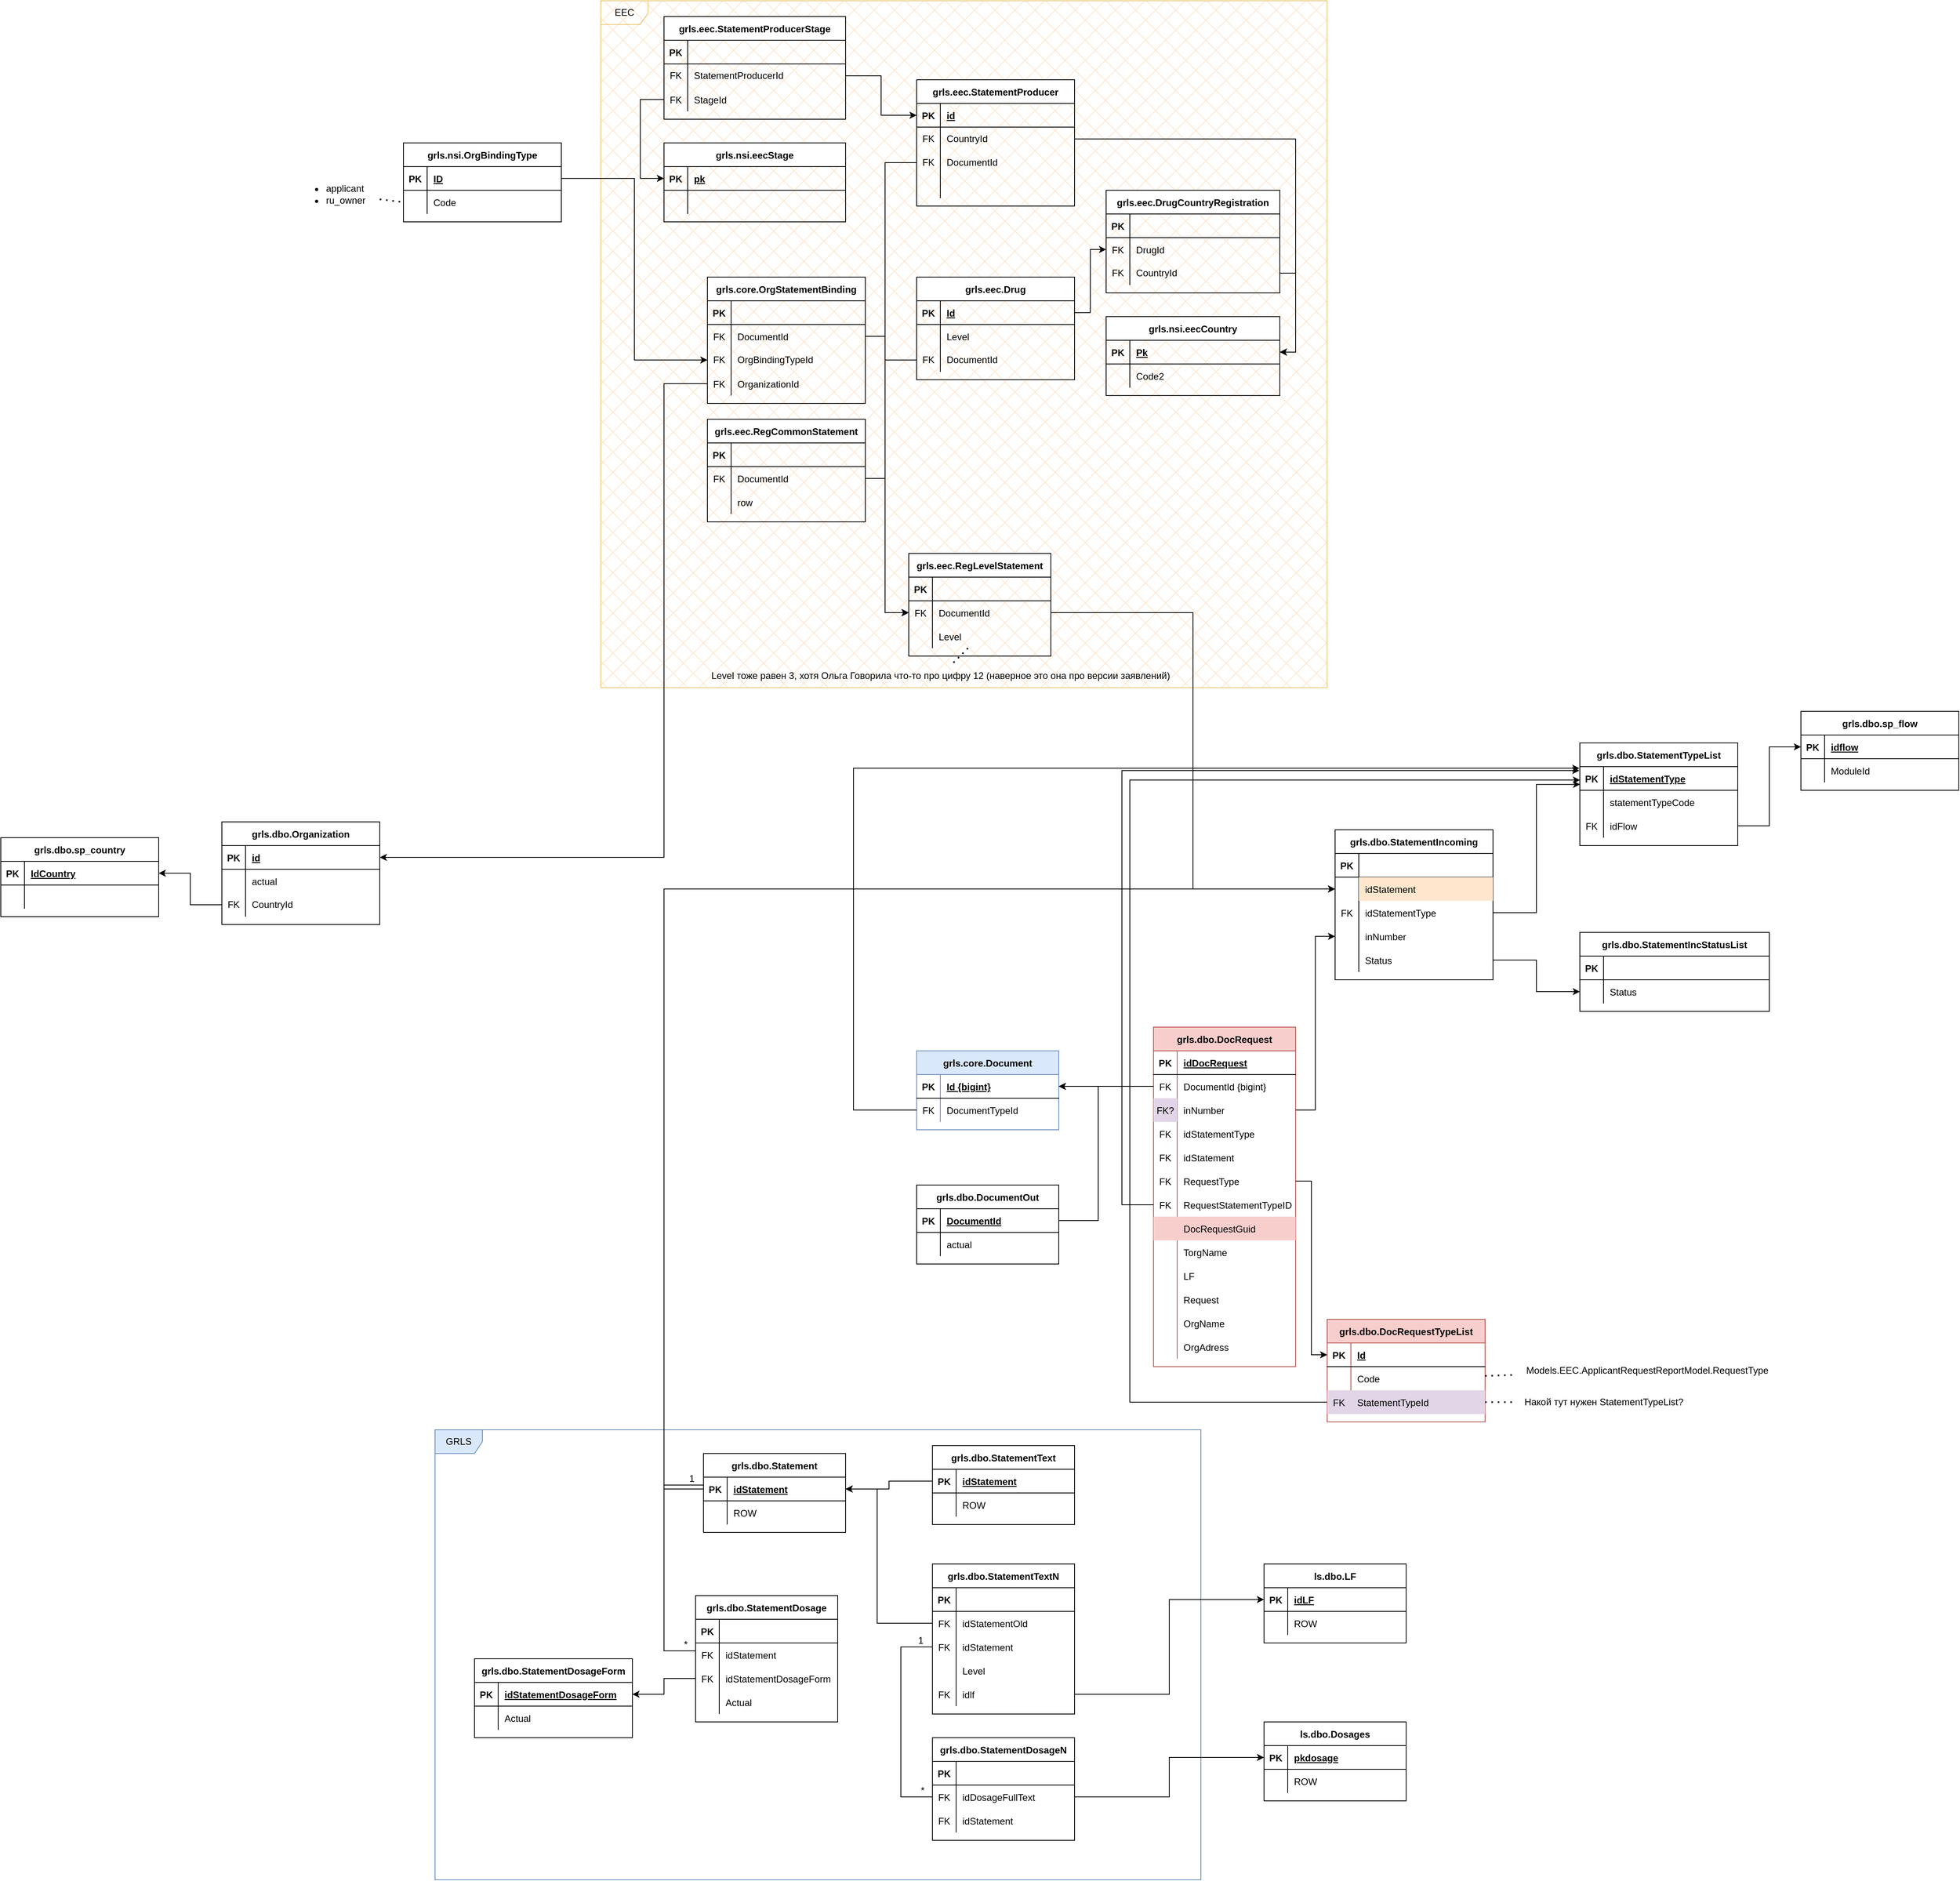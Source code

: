 <mxfile version="20.5.1" type="github">
  <diagram id="xXj67YEfzl7q8_Mgt3IM" name="Страница 1">
    <mxGraphModel dx="2375" dy="2117" grid="1" gridSize="10" guides="1" tooltips="1" connect="1" arrows="1" fold="1" page="1" pageScale="1" pageWidth="827" pageHeight="1169" math="0" shadow="0">
      <root>
        <mxCell id="0" />
        <mxCell id="1" parent="0" />
        <mxCell id="UiWTlUXYri2OAFgiRz7c-2" value="EEC" style="shape=umlFrame;whiteSpace=wrap;html=1;fillColor=#ffe6cc;strokeColor=#d79b00;fillStyle=cross-hatch;sketch=0;noLabel=0;portConstraintRotation=0;connectable=1;allowArrows=0;container=1;backgroundOutline=0;autosize=0;comic=0;fillOpacity=100;height=30;overflow=visible;direction=east;gradientColor=none;swimlaneFillColor=#FFCE9F;opacity=50;" vertex="1" parent="1">
          <mxGeometry x="-440" y="-700" width="920" height="870" as="geometry" />
        </mxCell>
        <mxCell id="UiWTlUXYri2OAFgiRz7c-3" style="edgeStyle=orthogonalEdgeStyle;rounded=0;orthogonalLoop=1;jettySize=auto;html=1;exitX=0;exitY=0.5;exitDx=0;exitDy=0;entryX=0;entryY=0.5;entryDx=0;entryDy=0;" edge="1" parent="UiWTlUXYri2OAFgiRz7c-2" source="UiWTlUXYri2OAFgiRz7c-11" target="UiWTlUXYri2OAFgiRz7c-15">
          <mxGeometry relative="1" as="geometry">
            <Array as="points">
              <mxPoint x="50" y="125" />
              <mxPoint x="50" y="225" />
            </Array>
          </mxGeometry>
        </mxCell>
        <mxCell id="UiWTlUXYri2OAFgiRz7c-4" value="grls.eec.StatementProducerStage" style="shape=table;startSize=30;container=1;collapsible=1;childLayout=tableLayout;fixedRows=1;rowLines=0;fontStyle=1;align=center;resizeLast=1;" vertex="1" parent="UiWTlUXYri2OAFgiRz7c-2">
          <mxGeometry x="80" y="20" width="230" height="130" as="geometry" />
        </mxCell>
        <mxCell id="UiWTlUXYri2OAFgiRz7c-5" value="" style="shape=tableRow;horizontal=0;startSize=0;swimlaneHead=0;swimlaneBody=0;fillColor=none;collapsible=0;dropTarget=0;points=[[0,0.5],[1,0.5]];portConstraint=eastwest;top=0;left=0;right=0;bottom=1;" vertex="1" parent="UiWTlUXYri2OAFgiRz7c-4">
          <mxGeometry y="30" width="230" height="30" as="geometry" />
        </mxCell>
        <mxCell id="UiWTlUXYri2OAFgiRz7c-6" value="PK" style="shape=partialRectangle;connectable=0;fillColor=none;top=0;left=0;bottom=0;right=0;fontStyle=1;overflow=hidden;" vertex="1" parent="UiWTlUXYri2OAFgiRz7c-5">
          <mxGeometry width="30" height="30" as="geometry">
            <mxRectangle width="30" height="30" as="alternateBounds" />
          </mxGeometry>
        </mxCell>
        <mxCell id="UiWTlUXYri2OAFgiRz7c-7" value="" style="shape=partialRectangle;connectable=0;fillColor=none;top=0;left=0;bottom=0;right=0;align=left;spacingLeft=6;fontStyle=5;overflow=hidden;" vertex="1" parent="UiWTlUXYri2OAFgiRz7c-5">
          <mxGeometry x="30" width="200" height="30" as="geometry">
            <mxRectangle width="200" height="30" as="alternateBounds" />
          </mxGeometry>
        </mxCell>
        <mxCell id="UiWTlUXYri2OAFgiRz7c-8" value="" style="shape=tableRow;horizontal=0;startSize=0;swimlaneHead=0;swimlaneBody=0;fillColor=none;collapsible=0;dropTarget=0;points=[[0,0.5],[1,0.5]];portConstraint=eastwest;top=0;left=0;right=0;bottom=0;html=1;" vertex="1" parent="UiWTlUXYri2OAFgiRz7c-4">
          <mxGeometry y="60" width="230" height="30" as="geometry" />
        </mxCell>
        <mxCell id="UiWTlUXYri2OAFgiRz7c-9" value="FK" style="shape=partialRectangle;connectable=0;fillColor=none;top=0;left=0;bottom=0;right=0;fontStyle=0;overflow=hidden;html=1;" vertex="1" parent="UiWTlUXYri2OAFgiRz7c-8">
          <mxGeometry width="30" height="30" as="geometry">
            <mxRectangle width="30" height="30" as="alternateBounds" />
          </mxGeometry>
        </mxCell>
        <mxCell id="UiWTlUXYri2OAFgiRz7c-10" value="StatementProducerId" style="shape=partialRectangle;connectable=0;fillColor=none;top=0;left=0;bottom=0;right=0;align=left;spacingLeft=6;fontStyle=0;overflow=hidden;html=1;" vertex="1" parent="UiWTlUXYri2OAFgiRz7c-8">
          <mxGeometry x="30" width="200" height="30" as="geometry">
            <mxRectangle width="200" height="30" as="alternateBounds" />
          </mxGeometry>
        </mxCell>
        <mxCell id="UiWTlUXYri2OAFgiRz7c-11" value="" style="shape=tableRow;horizontal=0;startSize=0;swimlaneHead=0;swimlaneBody=0;fillColor=none;collapsible=0;dropTarget=0;points=[[0,0.5],[1,0.5]];portConstraint=eastwest;top=0;left=0;right=0;bottom=0;" vertex="1" parent="UiWTlUXYri2OAFgiRz7c-4">
          <mxGeometry y="90" width="230" height="30" as="geometry" />
        </mxCell>
        <mxCell id="UiWTlUXYri2OAFgiRz7c-12" value="FK" style="shape=partialRectangle;connectable=0;fillColor=none;top=0;left=0;bottom=0;right=0;editable=1;overflow=hidden;" vertex="1" parent="UiWTlUXYri2OAFgiRz7c-11">
          <mxGeometry width="30" height="30" as="geometry">
            <mxRectangle width="30" height="30" as="alternateBounds" />
          </mxGeometry>
        </mxCell>
        <mxCell id="UiWTlUXYri2OAFgiRz7c-13" value="StageId" style="shape=partialRectangle;connectable=0;fillColor=none;top=0;left=0;bottom=0;right=0;align=left;spacingLeft=6;overflow=hidden;" vertex="1" parent="UiWTlUXYri2OAFgiRz7c-11">
          <mxGeometry x="30" width="200" height="30" as="geometry">
            <mxRectangle width="200" height="30" as="alternateBounds" />
          </mxGeometry>
        </mxCell>
        <mxCell id="UiWTlUXYri2OAFgiRz7c-14" value="grls.nsi.eecStage" style="shape=table;startSize=30;container=1;collapsible=1;childLayout=tableLayout;fixedRows=1;rowLines=0;fontStyle=1;align=center;resizeLast=1;" vertex="1" parent="UiWTlUXYri2OAFgiRz7c-2">
          <mxGeometry x="80" y="180" width="230" height="100" as="geometry" />
        </mxCell>
        <mxCell id="UiWTlUXYri2OAFgiRz7c-15" value="" style="shape=tableRow;horizontal=0;startSize=0;swimlaneHead=0;swimlaneBody=0;fillColor=none;collapsible=0;dropTarget=0;points=[[0,0.5],[1,0.5]];portConstraint=eastwest;top=0;left=0;right=0;bottom=1;" vertex="1" parent="UiWTlUXYri2OAFgiRz7c-14">
          <mxGeometry y="30" width="230" height="30" as="geometry" />
        </mxCell>
        <mxCell id="UiWTlUXYri2OAFgiRz7c-16" value="PK" style="shape=partialRectangle;connectable=0;fillColor=none;top=0;left=0;bottom=0;right=0;fontStyle=1;overflow=hidden;" vertex="1" parent="UiWTlUXYri2OAFgiRz7c-15">
          <mxGeometry width="30" height="30" as="geometry">
            <mxRectangle width="30" height="30" as="alternateBounds" />
          </mxGeometry>
        </mxCell>
        <mxCell id="UiWTlUXYri2OAFgiRz7c-17" value="pk" style="shape=partialRectangle;connectable=0;fillColor=none;top=0;left=0;bottom=0;right=0;align=left;spacingLeft=6;fontStyle=5;overflow=hidden;" vertex="1" parent="UiWTlUXYri2OAFgiRz7c-15">
          <mxGeometry x="30" width="200" height="30" as="geometry">
            <mxRectangle width="200" height="30" as="alternateBounds" />
          </mxGeometry>
        </mxCell>
        <mxCell id="UiWTlUXYri2OAFgiRz7c-18" value="" style="shape=tableRow;horizontal=0;startSize=0;swimlaneHead=0;swimlaneBody=0;fillColor=none;collapsible=0;dropTarget=0;points=[[0,0.5],[1,0.5]];portConstraint=eastwest;top=0;left=0;right=0;bottom=0;html=1;" vertex="1" parent="UiWTlUXYri2OAFgiRz7c-14">
          <mxGeometry y="60" width="230" height="30" as="geometry" />
        </mxCell>
        <mxCell id="UiWTlUXYri2OAFgiRz7c-19" value="&amp;nbsp;" style="shape=partialRectangle;connectable=0;fillColor=none;top=0;left=0;bottom=0;right=0;fontStyle=0;overflow=hidden;html=1;" vertex="1" parent="UiWTlUXYri2OAFgiRz7c-18">
          <mxGeometry width="30" height="30" as="geometry">
            <mxRectangle width="30" height="30" as="alternateBounds" />
          </mxGeometry>
        </mxCell>
        <mxCell id="UiWTlUXYri2OAFgiRz7c-20" value="&amp;nbsp;" style="shape=partialRectangle;connectable=0;fillColor=none;top=0;left=0;bottom=0;right=0;align=left;spacingLeft=6;fontStyle=0;overflow=hidden;html=1;" vertex="1" parent="UiWTlUXYri2OAFgiRz7c-18">
          <mxGeometry x="30" width="200" height="30" as="geometry">
            <mxRectangle width="200" height="30" as="alternateBounds" />
          </mxGeometry>
        </mxCell>
        <mxCell id="UiWTlUXYri2OAFgiRz7c-21" value="GRLS" style="shape=umlFrame;whiteSpace=wrap;html=1;fillColor=#dae8fc;strokeColor=#6c8ebf;" vertex="1" parent="1">
          <mxGeometry x="-650" y="1110" width="970" height="570" as="geometry" />
        </mxCell>
        <mxCell id="UiWTlUXYri2OAFgiRz7c-22" value="grls.dbo.DocRequest" style="shape=table;startSize=30;container=1;collapsible=1;childLayout=tableLayout;fixedRows=1;rowLines=0;fontStyle=1;align=center;resizeLast=1;fillColor=#f8cecc;strokeColor=#b85450;" vertex="1" parent="1">
          <mxGeometry x="260" y="600" width="180" height="430" as="geometry" />
        </mxCell>
        <mxCell id="UiWTlUXYri2OAFgiRz7c-23" value="" style="shape=tableRow;horizontal=0;startSize=0;swimlaneHead=0;swimlaneBody=0;fillColor=none;collapsible=0;dropTarget=0;points=[[0,0.5],[1,0.5]];portConstraint=eastwest;top=0;left=0;right=0;bottom=1;" vertex="1" parent="UiWTlUXYri2OAFgiRz7c-22">
          <mxGeometry y="30" width="180" height="30" as="geometry" />
        </mxCell>
        <mxCell id="UiWTlUXYri2OAFgiRz7c-24" value="PK" style="shape=partialRectangle;connectable=0;fillColor=none;top=0;left=0;bottom=0;right=0;fontStyle=1;overflow=hidden;" vertex="1" parent="UiWTlUXYri2OAFgiRz7c-23">
          <mxGeometry width="30" height="30" as="geometry">
            <mxRectangle width="30" height="30" as="alternateBounds" />
          </mxGeometry>
        </mxCell>
        <mxCell id="UiWTlUXYri2OAFgiRz7c-25" value="idDocRequest" style="shape=partialRectangle;connectable=0;fillColor=none;top=0;left=0;bottom=0;right=0;align=left;spacingLeft=6;fontStyle=5;overflow=hidden;" vertex="1" parent="UiWTlUXYri2OAFgiRz7c-23">
          <mxGeometry x="30" width="150" height="30" as="geometry">
            <mxRectangle width="150" height="30" as="alternateBounds" />
          </mxGeometry>
        </mxCell>
        <mxCell id="UiWTlUXYri2OAFgiRz7c-330" value="" style="shape=tableRow;horizontal=0;startSize=0;swimlaneHead=0;swimlaneBody=0;fillColor=none;collapsible=0;dropTarget=0;points=[[0,0.5],[1,0.5]];portConstraint=eastwest;top=0;left=0;right=0;bottom=0;" vertex="1" parent="UiWTlUXYri2OAFgiRz7c-22">
          <mxGeometry y="60" width="180" height="30" as="geometry" />
        </mxCell>
        <mxCell id="UiWTlUXYri2OAFgiRz7c-331" value="FK" style="shape=partialRectangle;connectable=0;fillColor=none;top=0;left=0;bottom=0;right=0;fontStyle=0;overflow=hidden;" vertex="1" parent="UiWTlUXYri2OAFgiRz7c-330">
          <mxGeometry width="30" height="30" as="geometry">
            <mxRectangle width="30" height="30" as="alternateBounds" />
          </mxGeometry>
        </mxCell>
        <mxCell id="UiWTlUXYri2OAFgiRz7c-332" value="DocumentId {bigint}" style="shape=partialRectangle;connectable=0;fillColor=none;top=0;left=0;bottom=0;right=0;align=left;spacingLeft=6;fontStyle=0;overflow=hidden;" vertex="1" parent="UiWTlUXYri2OAFgiRz7c-330">
          <mxGeometry x="30" width="150" height="30" as="geometry">
            <mxRectangle width="150" height="30" as="alternateBounds" />
          </mxGeometry>
        </mxCell>
        <mxCell id="UiWTlUXYri2OAFgiRz7c-26" value="" style="shape=tableRow;horizontal=0;startSize=0;swimlaneHead=0;swimlaneBody=0;fillColor=none;collapsible=0;dropTarget=0;points=[[0,0.5],[1,0.5]];portConstraint=eastwest;top=0;left=0;right=0;bottom=0;" vertex="1" parent="UiWTlUXYri2OAFgiRz7c-22">
          <mxGeometry y="90" width="180" height="30" as="geometry" />
        </mxCell>
        <mxCell id="UiWTlUXYri2OAFgiRz7c-27" value="FK?" style="shape=partialRectangle;connectable=0;fillColor=#e1d5e7;top=0;left=0;bottom=0;right=0;editable=1;overflow=hidden;strokeColor=#9673a6;" vertex="1" parent="UiWTlUXYri2OAFgiRz7c-26">
          <mxGeometry width="30" height="30" as="geometry">
            <mxRectangle width="30" height="30" as="alternateBounds" />
          </mxGeometry>
        </mxCell>
        <mxCell id="UiWTlUXYri2OAFgiRz7c-28" value="inNumber" style="shape=partialRectangle;connectable=0;fillColor=none;top=0;left=0;bottom=0;right=0;align=left;spacingLeft=6;overflow=hidden;" vertex="1" parent="UiWTlUXYri2OAFgiRz7c-26">
          <mxGeometry x="30" width="150" height="30" as="geometry">
            <mxRectangle width="150" height="30" as="alternateBounds" />
          </mxGeometry>
        </mxCell>
        <mxCell id="UiWTlUXYri2OAFgiRz7c-349" value="" style="shape=tableRow;horizontal=0;startSize=0;swimlaneHead=0;swimlaneBody=0;fillColor=none;collapsible=0;dropTarget=0;points=[[0,0.5],[1,0.5]];portConstraint=eastwest;top=0;left=0;right=0;bottom=0;" vertex="1" parent="UiWTlUXYri2OAFgiRz7c-22">
          <mxGeometry y="120" width="180" height="30" as="geometry" />
        </mxCell>
        <mxCell id="UiWTlUXYri2OAFgiRz7c-350" value="FK" style="shape=partialRectangle;connectable=0;fillColor=none;top=0;left=0;bottom=0;right=0;editable=1;overflow=hidden;" vertex="1" parent="UiWTlUXYri2OAFgiRz7c-349">
          <mxGeometry width="30" height="30" as="geometry">
            <mxRectangle width="30" height="30" as="alternateBounds" />
          </mxGeometry>
        </mxCell>
        <mxCell id="UiWTlUXYri2OAFgiRz7c-351" value="idStatementType" style="shape=partialRectangle;connectable=0;fillColor=none;top=0;left=0;bottom=0;right=0;align=left;spacingLeft=6;overflow=hidden;" vertex="1" parent="UiWTlUXYri2OAFgiRz7c-349">
          <mxGeometry x="30" width="150" height="30" as="geometry">
            <mxRectangle width="150" height="30" as="alternateBounds" />
          </mxGeometry>
        </mxCell>
        <mxCell id="UiWTlUXYri2OAFgiRz7c-352" value="" style="shape=tableRow;horizontal=0;startSize=0;swimlaneHead=0;swimlaneBody=0;fillColor=none;collapsible=0;dropTarget=0;points=[[0,0.5],[1,0.5]];portConstraint=eastwest;top=0;left=0;right=0;bottom=0;" vertex="1" parent="UiWTlUXYri2OAFgiRz7c-22">
          <mxGeometry y="150" width="180" height="30" as="geometry" />
        </mxCell>
        <mxCell id="UiWTlUXYri2OAFgiRz7c-353" value="FK" style="shape=partialRectangle;connectable=0;fillColor=none;top=0;left=0;bottom=0;right=0;editable=1;overflow=hidden;" vertex="1" parent="UiWTlUXYri2OAFgiRz7c-352">
          <mxGeometry width="30" height="30" as="geometry">
            <mxRectangle width="30" height="30" as="alternateBounds" />
          </mxGeometry>
        </mxCell>
        <mxCell id="UiWTlUXYri2OAFgiRz7c-354" value="idStatement" style="shape=partialRectangle;connectable=0;fillColor=none;top=0;left=0;bottom=0;right=0;align=left;spacingLeft=6;overflow=hidden;" vertex="1" parent="UiWTlUXYri2OAFgiRz7c-352">
          <mxGeometry x="30" width="150" height="30" as="geometry">
            <mxRectangle width="150" height="30" as="alternateBounds" />
          </mxGeometry>
        </mxCell>
        <mxCell id="UiWTlUXYri2OAFgiRz7c-355" value="" style="shape=tableRow;horizontal=0;startSize=0;swimlaneHead=0;swimlaneBody=0;fillColor=none;collapsible=0;dropTarget=0;points=[[0,0.5],[1,0.5]];portConstraint=eastwest;top=0;left=0;right=0;bottom=0;" vertex="1" parent="UiWTlUXYri2OAFgiRz7c-22">
          <mxGeometry y="180" width="180" height="30" as="geometry" />
        </mxCell>
        <mxCell id="UiWTlUXYri2OAFgiRz7c-356" value="FK" style="shape=partialRectangle;connectable=0;top=0;left=0;bottom=0;right=0;fontStyle=0;overflow=hidden;fillColor=none;" vertex="1" parent="UiWTlUXYri2OAFgiRz7c-355">
          <mxGeometry width="30" height="30" as="geometry">
            <mxRectangle width="30" height="30" as="alternateBounds" />
          </mxGeometry>
        </mxCell>
        <mxCell id="UiWTlUXYri2OAFgiRz7c-357" value="RequestType" style="shape=partialRectangle;connectable=0;fillColor=none;top=0;left=0;bottom=0;right=0;align=left;spacingLeft=6;fontStyle=0;overflow=hidden;" vertex="1" parent="UiWTlUXYri2OAFgiRz7c-355">
          <mxGeometry x="30" width="150" height="30" as="geometry">
            <mxRectangle width="150" height="30" as="alternateBounds" />
          </mxGeometry>
        </mxCell>
        <mxCell id="UiWTlUXYri2OAFgiRz7c-361" value="" style="shape=tableRow;horizontal=0;startSize=0;swimlaneHead=0;swimlaneBody=0;fillColor=none;collapsible=0;dropTarget=0;points=[[0,0.5],[1,0.5]];portConstraint=eastwest;top=0;left=0;right=0;bottom=0;" vertex="1" parent="UiWTlUXYri2OAFgiRz7c-22">
          <mxGeometry y="210" width="180" height="30" as="geometry" />
        </mxCell>
        <mxCell id="UiWTlUXYri2OAFgiRz7c-362" value="FK" style="shape=partialRectangle;connectable=0;fillColor=none;top=0;left=0;bottom=0;right=0;editable=1;overflow=hidden;" vertex="1" parent="UiWTlUXYri2OAFgiRz7c-361">
          <mxGeometry width="30" height="30" as="geometry">
            <mxRectangle width="30" height="30" as="alternateBounds" />
          </mxGeometry>
        </mxCell>
        <mxCell id="UiWTlUXYri2OAFgiRz7c-363" value="RequestStatementTypeID" style="shape=partialRectangle;connectable=0;fillColor=none;top=0;left=0;bottom=0;right=0;align=left;spacingLeft=6;overflow=hidden;" vertex="1" parent="UiWTlUXYri2OAFgiRz7c-361">
          <mxGeometry x="30" width="150" height="30" as="geometry">
            <mxRectangle width="150" height="30" as="alternateBounds" />
          </mxGeometry>
        </mxCell>
        <mxCell id="UiWTlUXYri2OAFgiRz7c-358" value="" style="shape=tableRow;horizontal=0;startSize=0;swimlaneHead=0;swimlaneBody=0;fillColor=#f8cecc;collapsible=0;dropTarget=0;points=[[0,0.5],[1,0.5]];portConstraint=eastwest;top=0;left=0;right=0;bottom=0;strokeColor=#b85450;" vertex="1" parent="UiWTlUXYri2OAFgiRz7c-22">
          <mxGeometry y="240" width="180" height="30" as="geometry" />
        </mxCell>
        <mxCell id="UiWTlUXYri2OAFgiRz7c-359" value="" style="shape=partialRectangle;connectable=0;fillColor=none;top=0;left=0;bottom=0;right=0;editable=1;overflow=hidden;" vertex="1" parent="UiWTlUXYri2OAFgiRz7c-358">
          <mxGeometry width="30" height="30" as="geometry">
            <mxRectangle width="30" height="30" as="alternateBounds" />
          </mxGeometry>
        </mxCell>
        <mxCell id="UiWTlUXYri2OAFgiRz7c-360" value="DocRequestGuid" style="shape=partialRectangle;connectable=0;fillColor=none;top=0;left=0;bottom=0;right=0;align=left;spacingLeft=6;overflow=hidden;" vertex="1" parent="UiWTlUXYri2OAFgiRz7c-358">
          <mxGeometry x="30" width="150" height="30" as="geometry">
            <mxRectangle width="150" height="30" as="alternateBounds" />
          </mxGeometry>
        </mxCell>
        <mxCell id="UiWTlUXYri2OAFgiRz7c-333" value="" style="shape=tableRow;horizontal=0;startSize=0;swimlaneHead=0;swimlaneBody=0;fillColor=none;collapsible=0;dropTarget=0;points=[[0,0.5],[1,0.5]];portConstraint=eastwest;top=0;left=0;right=0;bottom=0;" vertex="1" parent="UiWTlUXYri2OAFgiRz7c-22">
          <mxGeometry y="270" width="180" height="30" as="geometry" />
        </mxCell>
        <mxCell id="UiWTlUXYri2OAFgiRz7c-334" value="" style="shape=partialRectangle;connectable=0;fillColor=none;top=0;left=0;bottom=0;right=0;editable=1;overflow=hidden;" vertex="1" parent="UiWTlUXYri2OAFgiRz7c-333">
          <mxGeometry width="30" height="30" as="geometry">
            <mxRectangle width="30" height="30" as="alternateBounds" />
          </mxGeometry>
        </mxCell>
        <mxCell id="UiWTlUXYri2OAFgiRz7c-335" value="TorgName" style="shape=partialRectangle;connectable=0;fillColor=none;top=0;left=0;bottom=0;right=0;align=left;spacingLeft=6;overflow=hidden;" vertex="1" parent="UiWTlUXYri2OAFgiRz7c-333">
          <mxGeometry x="30" width="150" height="30" as="geometry">
            <mxRectangle width="150" height="30" as="alternateBounds" />
          </mxGeometry>
        </mxCell>
        <mxCell id="UiWTlUXYri2OAFgiRz7c-336" value="" style="shape=tableRow;horizontal=0;startSize=0;swimlaneHead=0;swimlaneBody=0;fillColor=none;collapsible=0;dropTarget=0;points=[[0,0.5],[1,0.5]];portConstraint=eastwest;top=0;left=0;right=0;bottom=0;" vertex="1" parent="UiWTlUXYri2OAFgiRz7c-22">
          <mxGeometry y="300" width="180" height="30" as="geometry" />
        </mxCell>
        <mxCell id="UiWTlUXYri2OAFgiRz7c-337" value="" style="shape=partialRectangle;connectable=0;fillColor=none;top=0;left=0;bottom=0;right=0;editable=1;overflow=hidden;" vertex="1" parent="UiWTlUXYri2OAFgiRz7c-336">
          <mxGeometry width="30" height="30" as="geometry">
            <mxRectangle width="30" height="30" as="alternateBounds" />
          </mxGeometry>
        </mxCell>
        <mxCell id="UiWTlUXYri2OAFgiRz7c-338" value="LF" style="shape=partialRectangle;connectable=0;fillColor=none;top=0;left=0;bottom=0;right=0;align=left;spacingLeft=6;overflow=hidden;" vertex="1" parent="UiWTlUXYri2OAFgiRz7c-336">
          <mxGeometry x="30" width="150" height="30" as="geometry">
            <mxRectangle width="150" height="30" as="alternateBounds" />
          </mxGeometry>
        </mxCell>
        <mxCell id="UiWTlUXYri2OAFgiRz7c-340" value="" style="shape=tableRow;horizontal=0;startSize=0;swimlaneHead=0;swimlaneBody=0;fillColor=none;collapsible=0;dropTarget=0;points=[[0,0.5],[1,0.5]];portConstraint=eastwest;top=0;left=0;right=0;bottom=0;" vertex="1" parent="UiWTlUXYri2OAFgiRz7c-22">
          <mxGeometry y="330" width="180" height="30" as="geometry" />
        </mxCell>
        <mxCell id="UiWTlUXYri2OAFgiRz7c-341" value="" style="shape=partialRectangle;connectable=0;fillColor=none;top=0;left=0;bottom=0;right=0;editable=1;overflow=hidden;" vertex="1" parent="UiWTlUXYri2OAFgiRz7c-340">
          <mxGeometry width="30" height="30" as="geometry">
            <mxRectangle width="30" height="30" as="alternateBounds" />
          </mxGeometry>
        </mxCell>
        <mxCell id="UiWTlUXYri2OAFgiRz7c-342" value="Request" style="shape=partialRectangle;connectable=0;fillColor=none;top=0;left=0;bottom=0;right=0;align=left;spacingLeft=6;overflow=hidden;" vertex="1" parent="UiWTlUXYri2OAFgiRz7c-340">
          <mxGeometry x="30" width="150" height="30" as="geometry">
            <mxRectangle width="150" height="30" as="alternateBounds" />
          </mxGeometry>
        </mxCell>
        <mxCell id="UiWTlUXYri2OAFgiRz7c-343" value="" style="shape=tableRow;horizontal=0;startSize=0;swimlaneHead=0;swimlaneBody=0;fillColor=none;collapsible=0;dropTarget=0;points=[[0,0.5],[1,0.5]];portConstraint=eastwest;top=0;left=0;right=0;bottom=0;" vertex="1" parent="UiWTlUXYri2OAFgiRz7c-22">
          <mxGeometry y="360" width="180" height="30" as="geometry" />
        </mxCell>
        <mxCell id="UiWTlUXYri2OAFgiRz7c-344" value="" style="shape=partialRectangle;connectable=0;fillColor=none;top=0;left=0;bottom=0;right=0;editable=1;overflow=hidden;" vertex="1" parent="UiWTlUXYri2OAFgiRz7c-343">
          <mxGeometry width="30" height="30" as="geometry">
            <mxRectangle width="30" height="30" as="alternateBounds" />
          </mxGeometry>
        </mxCell>
        <mxCell id="UiWTlUXYri2OAFgiRz7c-345" value="OrgName" style="shape=partialRectangle;connectable=0;fillColor=none;top=0;left=0;bottom=0;right=0;align=left;spacingLeft=6;overflow=hidden;" vertex="1" parent="UiWTlUXYri2OAFgiRz7c-343">
          <mxGeometry x="30" width="150" height="30" as="geometry">
            <mxRectangle width="150" height="30" as="alternateBounds" />
          </mxGeometry>
        </mxCell>
        <mxCell id="UiWTlUXYri2OAFgiRz7c-346" value="" style="shape=tableRow;horizontal=0;startSize=0;swimlaneHead=0;swimlaneBody=0;fillColor=none;collapsible=0;dropTarget=0;points=[[0,0.5],[1,0.5]];portConstraint=eastwest;top=0;left=0;right=0;bottom=0;" vertex="1" parent="UiWTlUXYri2OAFgiRz7c-22">
          <mxGeometry y="390" width="180" height="30" as="geometry" />
        </mxCell>
        <mxCell id="UiWTlUXYri2OAFgiRz7c-347" value="" style="shape=partialRectangle;connectable=0;fillColor=none;top=0;left=0;bottom=0;right=0;editable=1;overflow=hidden;" vertex="1" parent="UiWTlUXYri2OAFgiRz7c-346">
          <mxGeometry width="30" height="30" as="geometry">
            <mxRectangle width="30" height="30" as="alternateBounds" />
          </mxGeometry>
        </mxCell>
        <mxCell id="UiWTlUXYri2OAFgiRz7c-348" value="OrgAdress" style="shape=partialRectangle;connectable=0;fillColor=none;top=0;left=0;bottom=0;right=0;align=left;spacingLeft=6;overflow=hidden;" vertex="1" parent="UiWTlUXYri2OAFgiRz7c-346">
          <mxGeometry x="30" width="150" height="30" as="geometry">
            <mxRectangle width="150" height="30" as="alternateBounds" />
          </mxGeometry>
        </mxCell>
        <mxCell id="UiWTlUXYri2OAFgiRz7c-35" value="grls.core.Document" style="shape=table;startSize=30;container=1;collapsible=1;childLayout=tableLayout;fixedRows=1;rowLines=0;fontStyle=1;align=center;resizeLast=1;fillColor=#dae8fc;strokeColor=#6c8ebf;" vertex="1" parent="1">
          <mxGeometry x="-40" y="630" width="180" height="100" as="geometry" />
        </mxCell>
        <mxCell id="UiWTlUXYri2OAFgiRz7c-36" value="" style="shape=tableRow;horizontal=0;startSize=0;swimlaneHead=0;swimlaneBody=0;fillColor=none;collapsible=0;dropTarget=0;points=[[0,0.5],[1,0.5]];portConstraint=eastwest;top=0;left=0;right=0;bottom=1;" vertex="1" parent="UiWTlUXYri2OAFgiRz7c-35">
          <mxGeometry y="30" width="180" height="30" as="geometry" />
        </mxCell>
        <mxCell id="UiWTlUXYri2OAFgiRz7c-37" value="PK" style="shape=partialRectangle;connectable=0;fillColor=none;top=0;left=0;bottom=0;right=0;fontStyle=1;overflow=hidden;" vertex="1" parent="UiWTlUXYri2OAFgiRz7c-36">
          <mxGeometry width="30" height="30" as="geometry">
            <mxRectangle width="30" height="30" as="alternateBounds" />
          </mxGeometry>
        </mxCell>
        <mxCell id="UiWTlUXYri2OAFgiRz7c-38" value="Id {bigint}" style="shape=partialRectangle;connectable=0;fillColor=none;top=0;left=0;bottom=0;right=0;align=left;spacingLeft=6;fontStyle=5;overflow=hidden;" vertex="1" parent="UiWTlUXYri2OAFgiRz7c-36">
          <mxGeometry x="30" width="150" height="30" as="geometry">
            <mxRectangle width="150" height="30" as="alternateBounds" />
          </mxGeometry>
        </mxCell>
        <mxCell id="UiWTlUXYri2OAFgiRz7c-39" value="" style="shape=tableRow;horizontal=0;startSize=0;swimlaneHead=0;swimlaneBody=0;fillColor=none;collapsible=0;dropTarget=0;points=[[0,0.5],[1,0.5]];portConstraint=eastwest;top=0;left=0;right=0;bottom=0;" vertex="1" parent="UiWTlUXYri2OAFgiRz7c-35">
          <mxGeometry y="60" width="180" height="30" as="geometry" />
        </mxCell>
        <mxCell id="UiWTlUXYri2OAFgiRz7c-40" value="FK" style="shape=partialRectangle;connectable=0;fillColor=none;top=0;left=0;bottom=0;right=0;editable=1;overflow=hidden;" vertex="1" parent="UiWTlUXYri2OAFgiRz7c-39">
          <mxGeometry width="30" height="30" as="geometry">
            <mxRectangle width="30" height="30" as="alternateBounds" />
          </mxGeometry>
        </mxCell>
        <mxCell id="UiWTlUXYri2OAFgiRz7c-41" value="DocumentTypeId" style="shape=partialRectangle;connectable=0;fillColor=none;top=0;left=0;bottom=0;right=0;align=left;spacingLeft=6;overflow=hidden;" vertex="1" parent="UiWTlUXYri2OAFgiRz7c-39">
          <mxGeometry x="30" width="150" height="30" as="geometry">
            <mxRectangle width="150" height="30" as="alternateBounds" />
          </mxGeometry>
        </mxCell>
        <mxCell id="UiWTlUXYri2OAFgiRz7c-42" style="edgeStyle=orthogonalEdgeStyle;rounded=0;orthogonalLoop=1;jettySize=auto;html=1;exitX=0;exitY=0.5;exitDx=0;exitDy=0;" edge="1" parent="1" source="UiWTlUXYri2OAFgiRz7c-330" target="UiWTlUXYri2OAFgiRz7c-36">
          <mxGeometry relative="1" as="geometry" />
        </mxCell>
        <mxCell id="UiWTlUXYri2OAFgiRz7c-62" value="grls.dbo.StatementIncoming" style="shape=table;startSize=30;container=1;collapsible=1;childLayout=tableLayout;fixedRows=1;rowLines=0;fontStyle=1;align=center;resizeLast=1;" vertex="1" parent="1">
          <mxGeometry x="490" y="350" width="200" height="190" as="geometry" />
        </mxCell>
        <mxCell id="UiWTlUXYri2OAFgiRz7c-63" value="" style="shape=tableRow;horizontal=0;startSize=0;swimlaneHead=0;swimlaneBody=0;fillColor=none;collapsible=0;dropTarget=0;points=[[0,0.5],[1,0.5]];portConstraint=eastwest;top=0;left=0;right=0;bottom=1;" vertex="1" parent="UiWTlUXYri2OAFgiRz7c-62">
          <mxGeometry y="30" width="200" height="30" as="geometry" />
        </mxCell>
        <mxCell id="UiWTlUXYri2OAFgiRz7c-64" value="PK" style="shape=partialRectangle;connectable=0;fillColor=none;top=0;left=0;bottom=0;right=0;fontStyle=1;overflow=hidden;" vertex="1" parent="UiWTlUXYri2OAFgiRz7c-63">
          <mxGeometry width="30" height="30" as="geometry">
            <mxRectangle width="30" height="30" as="alternateBounds" />
          </mxGeometry>
        </mxCell>
        <mxCell id="UiWTlUXYri2OAFgiRz7c-65" value="" style="shape=partialRectangle;connectable=0;fillColor=none;top=0;left=0;bottom=0;right=0;align=left;spacingLeft=6;fontStyle=5;overflow=hidden;" vertex="1" parent="UiWTlUXYri2OAFgiRz7c-63">
          <mxGeometry x="30" width="170" height="30" as="geometry">
            <mxRectangle width="170" height="30" as="alternateBounds" />
          </mxGeometry>
        </mxCell>
        <mxCell id="UiWTlUXYri2OAFgiRz7c-66" value="" style="shape=tableRow;horizontal=0;startSize=0;swimlaneHead=0;swimlaneBody=0;fillColor=none;collapsible=0;dropTarget=0;points=[[0,0.5],[1,0.5]];portConstraint=eastwest;top=0;left=0;right=0;bottom=0;" vertex="1" parent="UiWTlUXYri2OAFgiRz7c-62">
          <mxGeometry y="60" width="200" height="30" as="geometry" />
        </mxCell>
        <mxCell id="UiWTlUXYri2OAFgiRz7c-67" value="" style="shape=partialRectangle;connectable=0;fillColor=none;top=0;left=0;bottom=0;right=0;editable=1;overflow=hidden;" vertex="1" parent="UiWTlUXYri2OAFgiRz7c-66">
          <mxGeometry width="30" height="30" as="geometry">
            <mxRectangle width="30" height="30" as="alternateBounds" />
          </mxGeometry>
        </mxCell>
        <mxCell id="UiWTlUXYri2OAFgiRz7c-68" value="idStatement" style="shape=partialRectangle;connectable=0;fillColor=#ffe6cc;top=0;left=0;bottom=0;right=0;align=left;spacingLeft=6;overflow=hidden;strokeColor=#d79b00;" vertex="1" parent="UiWTlUXYri2OAFgiRz7c-66">
          <mxGeometry x="30" width="170" height="30" as="geometry">
            <mxRectangle width="170" height="30" as="alternateBounds" />
          </mxGeometry>
        </mxCell>
        <mxCell id="UiWTlUXYri2OAFgiRz7c-69" value="" style="shape=tableRow;horizontal=0;startSize=0;swimlaneHead=0;swimlaneBody=0;fillColor=none;collapsible=0;dropTarget=0;points=[[0,0.5],[1,0.5]];portConstraint=eastwest;top=0;left=0;right=0;bottom=0;" vertex="1" parent="UiWTlUXYri2OAFgiRz7c-62">
          <mxGeometry y="90" width="200" height="30" as="geometry" />
        </mxCell>
        <mxCell id="UiWTlUXYri2OAFgiRz7c-70" value="FK" style="shape=partialRectangle;connectable=0;fillColor=none;top=0;left=0;bottom=0;right=0;editable=1;overflow=hidden;" vertex="1" parent="UiWTlUXYri2OAFgiRz7c-69">
          <mxGeometry width="30" height="30" as="geometry">
            <mxRectangle width="30" height="30" as="alternateBounds" />
          </mxGeometry>
        </mxCell>
        <mxCell id="UiWTlUXYri2OAFgiRz7c-71" value="idStatementType" style="shape=partialRectangle;connectable=0;fillColor=none;top=0;left=0;bottom=0;right=0;align=left;spacingLeft=6;overflow=hidden;" vertex="1" parent="UiWTlUXYri2OAFgiRz7c-69">
          <mxGeometry x="30" width="170" height="30" as="geometry">
            <mxRectangle width="170" height="30" as="alternateBounds" />
          </mxGeometry>
        </mxCell>
        <mxCell id="UiWTlUXYri2OAFgiRz7c-72" value="" style="shape=tableRow;horizontal=0;startSize=0;swimlaneHead=0;swimlaneBody=0;fillColor=none;collapsible=0;dropTarget=0;points=[[0,0.5],[1,0.5]];portConstraint=eastwest;top=0;left=0;right=0;bottom=0;" vertex="1" parent="UiWTlUXYri2OAFgiRz7c-62">
          <mxGeometry y="120" width="200" height="30" as="geometry" />
        </mxCell>
        <mxCell id="UiWTlUXYri2OAFgiRz7c-73" value="" style="shape=partialRectangle;connectable=0;fillColor=none;top=0;left=0;bottom=0;right=0;editable=1;overflow=hidden;" vertex="1" parent="UiWTlUXYri2OAFgiRz7c-72">
          <mxGeometry width="30" height="30" as="geometry">
            <mxRectangle width="30" height="30" as="alternateBounds" />
          </mxGeometry>
        </mxCell>
        <mxCell id="UiWTlUXYri2OAFgiRz7c-74" value="inNumber" style="shape=partialRectangle;connectable=0;fillColor=none;top=0;left=0;bottom=0;right=0;align=left;spacingLeft=6;overflow=hidden;" vertex="1" parent="UiWTlUXYri2OAFgiRz7c-72">
          <mxGeometry x="30" width="170" height="30" as="geometry">
            <mxRectangle width="170" height="30" as="alternateBounds" />
          </mxGeometry>
        </mxCell>
        <mxCell id="UiWTlUXYri2OAFgiRz7c-75" value="" style="shape=tableRow;horizontal=0;startSize=0;swimlaneHead=0;swimlaneBody=0;fillColor=none;collapsible=0;dropTarget=0;points=[[0,0.5],[1,0.5]];portConstraint=eastwest;top=0;left=0;right=0;bottom=0;" vertex="1" parent="UiWTlUXYri2OAFgiRz7c-62">
          <mxGeometry y="150" width="200" height="30" as="geometry" />
        </mxCell>
        <mxCell id="UiWTlUXYri2OAFgiRz7c-76" value="" style="shape=partialRectangle;connectable=0;fillColor=none;top=0;left=0;bottom=0;right=0;fontStyle=0;overflow=hidden;" vertex="1" parent="UiWTlUXYri2OAFgiRz7c-75">
          <mxGeometry width="30" height="30" as="geometry">
            <mxRectangle width="30" height="30" as="alternateBounds" />
          </mxGeometry>
        </mxCell>
        <mxCell id="UiWTlUXYri2OAFgiRz7c-77" value="Status" style="shape=partialRectangle;connectable=0;fillColor=none;top=0;left=0;bottom=0;right=0;align=left;spacingLeft=6;fontStyle=0;overflow=hidden;" vertex="1" parent="UiWTlUXYri2OAFgiRz7c-75">
          <mxGeometry x="30" width="170" height="30" as="geometry">
            <mxRectangle width="170" height="30" as="alternateBounds" />
          </mxGeometry>
        </mxCell>
        <mxCell id="UiWTlUXYri2OAFgiRz7c-78" style="edgeStyle=orthogonalEdgeStyle;rounded=0;orthogonalLoop=1;jettySize=auto;html=1;" edge="1" parent="1" source="UiWTlUXYri2OAFgiRz7c-26" target="UiWTlUXYri2OAFgiRz7c-72">
          <mxGeometry relative="1" as="geometry" />
        </mxCell>
        <mxCell id="UiWTlUXYri2OAFgiRz7c-79" value="grls.dbo.StatementIncStatusList" style="shape=table;startSize=30;container=1;collapsible=1;childLayout=tableLayout;fixedRows=1;rowLines=0;fontStyle=1;align=center;resizeLast=1;" vertex="1" parent="1">
          <mxGeometry x="800" y="480" width="240" height="100" as="geometry" />
        </mxCell>
        <mxCell id="UiWTlUXYri2OAFgiRz7c-80" value="" style="shape=tableRow;horizontal=0;startSize=0;swimlaneHead=0;swimlaneBody=0;fillColor=none;collapsible=0;dropTarget=0;points=[[0,0.5],[1,0.5]];portConstraint=eastwest;top=0;left=0;right=0;bottom=1;" vertex="1" parent="UiWTlUXYri2OAFgiRz7c-79">
          <mxGeometry y="30" width="240" height="30" as="geometry" />
        </mxCell>
        <mxCell id="UiWTlUXYri2OAFgiRz7c-81" value="PK" style="shape=partialRectangle;connectable=0;fillColor=none;top=0;left=0;bottom=0;right=0;fontStyle=1;overflow=hidden;" vertex="1" parent="UiWTlUXYri2OAFgiRz7c-80">
          <mxGeometry width="30" height="30" as="geometry">
            <mxRectangle width="30" height="30" as="alternateBounds" />
          </mxGeometry>
        </mxCell>
        <mxCell id="UiWTlUXYri2OAFgiRz7c-82" value="" style="shape=partialRectangle;connectable=0;fillColor=none;top=0;left=0;bottom=0;right=0;align=left;spacingLeft=6;fontStyle=5;overflow=hidden;" vertex="1" parent="UiWTlUXYri2OAFgiRz7c-80">
          <mxGeometry x="30" width="210" height="30" as="geometry">
            <mxRectangle width="210" height="30" as="alternateBounds" />
          </mxGeometry>
        </mxCell>
        <mxCell id="UiWTlUXYri2OAFgiRz7c-83" value="" style="shape=tableRow;horizontal=0;startSize=0;swimlaneHead=0;swimlaneBody=0;fillColor=none;collapsible=0;dropTarget=0;points=[[0,0.5],[1,0.5]];portConstraint=eastwest;top=0;left=0;right=0;bottom=0;" vertex="1" parent="UiWTlUXYri2OAFgiRz7c-79">
          <mxGeometry y="60" width="240" height="30" as="geometry" />
        </mxCell>
        <mxCell id="UiWTlUXYri2OAFgiRz7c-84" value="" style="shape=partialRectangle;connectable=0;fillColor=none;top=0;left=0;bottom=0;right=0;fontStyle=0;overflow=hidden;" vertex="1" parent="UiWTlUXYri2OAFgiRz7c-83">
          <mxGeometry width="30" height="30" as="geometry">
            <mxRectangle width="30" height="30" as="alternateBounds" />
          </mxGeometry>
        </mxCell>
        <mxCell id="UiWTlUXYri2OAFgiRz7c-85" value="Status" style="shape=partialRectangle;connectable=0;fillColor=none;top=0;left=0;bottom=0;right=0;align=left;spacingLeft=6;fontStyle=0;overflow=hidden;" vertex="1" parent="UiWTlUXYri2OAFgiRz7c-83">
          <mxGeometry x="30" width="210" height="30" as="geometry">
            <mxRectangle width="210" height="30" as="alternateBounds" />
          </mxGeometry>
        </mxCell>
        <mxCell id="UiWTlUXYri2OAFgiRz7c-86" style="edgeStyle=orthogonalEdgeStyle;rounded=0;orthogonalLoop=1;jettySize=auto;html=1;" edge="1" parent="1" source="UiWTlUXYri2OAFgiRz7c-75" target="UiWTlUXYri2OAFgiRz7c-83">
          <mxGeometry relative="1" as="geometry" />
        </mxCell>
        <mxCell id="UiWTlUXYri2OAFgiRz7c-87" value="grls.dbo.StatementTypeList" style="shape=table;startSize=30;container=1;collapsible=1;childLayout=tableLayout;fixedRows=1;rowLines=0;fontStyle=1;align=center;resizeLast=1;" vertex="1" parent="1">
          <mxGeometry x="800" y="240" width="200" height="130" as="geometry" />
        </mxCell>
        <mxCell id="UiWTlUXYri2OAFgiRz7c-88" value="" style="shape=tableRow;horizontal=0;startSize=0;swimlaneHead=0;swimlaneBody=0;fillColor=none;collapsible=0;dropTarget=0;points=[[0,0.5],[1,0.5]];portConstraint=eastwest;top=0;left=0;right=0;bottom=1;" vertex="1" parent="UiWTlUXYri2OAFgiRz7c-87">
          <mxGeometry y="30" width="200" height="30" as="geometry" />
        </mxCell>
        <mxCell id="UiWTlUXYri2OAFgiRz7c-89" value="PK" style="shape=partialRectangle;connectable=0;fillColor=none;top=0;left=0;bottom=0;right=0;fontStyle=1;overflow=hidden;" vertex="1" parent="UiWTlUXYri2OAFgiRz7c-88">
          <mxGeometry width="30" height="30" as="geometry">
            <mxRectangle width="30" height="30" as="alternateBounds" />
          </mxGeometry>
        </mxCell>
        <mxCell id="UiWTlUXYri2OAFgiRz7c-90" value="idStatementType" style="shape=partialRectangle;connectable=0;fillColor=none;top=0;left=0;bottom=0;right=0;align=left;spacingLeft=6;fontStyle=5;overflow=hidden;" vertex="1" parent="UiWTlUXYri2OAFgiRz7c-88">
          <mxGeometry x="30" width="170" height="30" as="geometry">
            <mxRectangle width="170" height="30" as="alternateBounds" />
          </mxGeometry>
        </mxCell>
        <mxCell id="UiWTlUXYri2OAFgiRz7c-91" value="" style="shape=tableRow;horizontal=0;startSize=0;swimlaneHead=0;swimlaneBody=0;fillColor=none;collapsible=0;dropTarget=0;points=[[0,0.5],[1,0.5]];portConstraint=eastwest;top=0;left=0;right=0;bottom=0;" vertex="1" parent="UiWTlUXYri2OAFgiRz7c-87">
          <mxGeometry y="60" width="200" height="30" as="geometry" />
        </mxCell>
        <mxCell id="UiWTlUXYri2OAFgiRz7c-92" value="" style="shape=partialRectangle;connectable=0;fillColor=none;top=0;left=0;bottom=0;right=0;fontStyle=0;overflow=hidden;" vertex="1" parent="UiWTlUXYri2OAFgiRz7c-91">
          <mxGeometry width="30" height="30" as="geometry">
            <mxRectangle width="30" height="30" as="alternateBounds" />
          </mxGeometry>
        </mxCell>
        <mxCell id="UiWTlUXYri2OAFgiRz7c-93" value="statementTypeCode" style="shape=partialRectangle;connectable=0;fillColor=none;top=0;left=0;bottom=0;right=0;align=left;spacingLeft=6;fontStyle=0;overflow=hidden;" vertex="1" parent="UiWTlUXYri2OAFgiRz7c-91">
          <mxGeometry x="30" width="170" height="30" as="geometry">
            <mxRectangle width="170" height="30" as="alternateBounds" />
          </mxGeometry>
        </mxCell>
        <mxCell id="UiWTlUXYri2OAFgiRz7c-94" value="" style="shape=tableRow;horizontal=0;startSize=0;swimlaneHead=0;swimlaneBody=0;fillColor=none;collapsible=0;dropTarget=0;points=[[0,0.5],[1,0.5]];portConstraint=eastwest;top=0;left=0;right=0;bottom=0;" vertex="1" parent="UiWTlUXYri2OAFgiRz7c-87">
          <mxGeometry y="90" width="200" height="30" as="geometry" />
        </mxCell>
        <mxCell id="UiWTlUXYri2OAFgiRz7c-95" value="FK" style="shape=partialRectangle;connectable=0;fillColor=none;top=0;left=0;bottom=0;right=0;fontStyle=0;overflow=hidden;" vertex="1" parent="UiWTlUXYri2OAFgiRz7c-94">
          <mxGeometry width="30" height="30" as="geometry">
            <mxRectangle width="30" height="30" as="alternateBounds" />
          </mxGeometry>
        </mxCell>
        <mxCell id="UiWTlUXYri2OAFgiRz7c-96" value="idFlow" style="shape=partialRectangle;connectable=0;fillColor=none;top=0;left=0;bottom=0;right=0;align=left;spacingLeft=6;fontStyle=0;overflow=hidden;" vertex="1" parent="UiWTlUXYri2OAFgiRz7c-94">
          <mxGeometry x="30" width="170" height="30" as="geometry">
            <mxRectangle width="170" height="30" as="alternateBounds" />
          </mxGeometry>
        </mxCell>
        <mxCell id="UiWTlUXYri2OAFgiRz7c-97" style="edgeStyle=orthogonalEdgeStyle;rounded=0;orthogonalLoop=1;jettySize=auto;html=1;entryX=0.002;entryY=0.752;entryDx=0;entryDy=0;entryPerimeter=0;" edge="1" parent="1" source="UiWTlUXYri2OAFgiRz7c-69" target="UiWTlUXYri2OAFgiRz7c-88">
          <mxGeometry relative="1" as="geometry" />
        </mxCell>
        <mxCell id="UiWTlUXYri2OAFgiRz7c-98" style="edgeStyle=orthogonalEdgeStyle;rounded=0;orthogonalLoop=1;jettySize=auto;html=1;entryX=-0.003;entryY=0.057;entryDx=0;entryDy=0;entryPerimeter=0;" edge="1" parent="1" source="UiWTlUXYri2OAFgiRz7c-39" target="UiWTlUXYri2OAFgiRz7c-88">
          <mxGeometry relative="1" as="geometry">
            <Array as="points">
              <mxPoint x="-120" y="705" />
              <mxPoint x="-120" y="272" />
              <mxPoint x="799" y="272" />
            </Array>
          </mxGeometry>
        </mxCell>
        <mxCell id="UiWTlUXYri2OAFgiRz7c-99" value="grls.dbo.sp_flow" style="shape=table;startSize=30;container=1;collapsible=1;childLayout=tableLayout;fixedRows=1;rowLines=0;fontStyle=1;align=center;resizeLast=1;" vertex="1" parent="1">
          <mxGeometry x="1080" y="200" width="200" height="100" as="geometry" />
        </mxCell>
        <mxCell id="UiWTlUXYri2OAFgiRz7c-100" value="" style="shape=tableRow;horizontal=0;startSize=0;swimlaneHead=0;swimlaneBody=0;fillColor=none;collapsible=0;dropTarget=0;points=[[0,0.5],[1,0.5]];portConstraint=eastwest;top=0;left=0;right=0;bottom=1;" vertex="1" parent="UiWTlUXYri2OAFgiRz7c-99">
          <mxGeometry y="30" width="200" height="30" as="geometry" />
        </mxCell>
        <mxCell id="UiWTlUXYri2OAFgiRz7c-101" value="PK" style="shape=partialRectangle;connectable=0;fillColor=none;top=0;left=0;bottom=0;right=0;fontStyle=1;overflow=hidden;" vertex="1" parent="UiWTlUXYri2OAFgiRz7c-100">
          <mxGeometry width="30" height="30" as="geometry">
            <mxRectangle width="30" height="30" as="alternateBounds" />
          </mxGeometry>
        </mxCell>
        <mxCell id="UiWTlUXYri2OAFgiRz7c-102" value="idflow" style="shape=partialRectangle;connectable=0;fillColor=none;top=0;left=0;bottom=0;right=0;align=left;spacingLeft=6;fontStyle=5;overflow=hidden;" vertex="1" parent="UiWTlUXYri2OAFgiRz7c-100">
          <mxGeometry x="30" width="170" height="30" as="geometry">
            <mxRectangle width="170" height="30" as="alternateBounds" />
          </mxGeometry>
        </mxCell>
        <mxCell id="UiWTlUXYri2OAFgiRz7c-103" value="" style="shape=tableRow;horizontal=0;startSize=0;swimlaneHead=0;swimlaneBody=0;fillColor=none;collapsible=0;dropTarget=0;points=[[0,0.5],[1,0.5]];portConstraint=eastwest;top=0;left=0;right=0;bottom=0;" vertex="1" parent="UiWTlUXYri2OAFgiRz7c-99">
          <mxGeometry y="60" width="200" height="30" as="geometry" />
        </mxCell>
        <mxCell id="UiWTlUXYri2OAFgiRz7c-104" value="" style="shape=partialRectangle;connectable=0;fillColor=none;top=0;left=0;bottom=0;right=0;fontStyle=0;overflow=hidden;" vertex="1" parent="UiWTlUXYri2OAFgiRz7c-103">
          <mxGeometry width="30" height="30" as="geometry">
            <mxRectangle width="30" height="30" as="alternateBounds" />
          </mxGeometry>
        </mxCell>
        <mxCell id="UiWTlUXYri2OAFgiRz7c-105" value="ModuleId" style="shape=partialRectangle;connectable=0;fillColor=none;top=0;left=0;bottom=0;right=0;align=left;spacingLeft=6;fontStyle=0;overflow=hidden;" vertex="1" parent="UiWTlUXYri2OAFgiRz7c-103">
          <mxGeometry x="30" width="170" height="30" as="geometry">
            <mxRectangle width="170" height="30" as="alternateBounds" />
          </mxGeometry>
        </mxCell>
        <mxCell id="UiWTlUXYri2OAFgiRz7c-106" style="edgeStyle=orthogonalEdgeStyle;rounded=0;orthogonalLoop=1;jettySize=auto;html=1;" edge="1" parent="1" source="UiWTlUXYri2OAFgiRz7c-94" target="UiWTlUXYri2OAFgiRz7c-100">
          <mxGeometry relative="1" as="geometry" />
        </mxCell>
        <mxCell id="UiWTlUXYri2OAFgiRz7c-123" value="grls.dbo.DocumentOut" style="shape=table;startSize=30;container=1;collapsible=1;childLayout=tableLayout;fixedRows=1;rowLines=0;fontStyle=1;align=center;resizeLast=1;" vertex="1" parent="1">
          <mxGeometry x="-40" y="800" width="180" height="100" as="geometry" />
        </mxCell>
        <mxCell id="UiWTlUXYri2OAFgiRz7c-124" value="" style="shape=tableRow;horizontal=0;startSize=0;swimlaneHead=0;swimlaneBody=0;fillColor=none;collapsible=0;dropTarget=0;points=[[0,0.5],[1,0.5]];portConstraint=eastwest;top=0;left=0;right=0;bottom=1;" vertex="1" parent="UiWTlUXYri2OAFgiRz7c-123">
          <mxGeometry y="30" width="180" height="30" as="geometry" />
        </mxCell>
        <mxCell id="UiWTlUXYri2OAFgiRz7c-125" value="PK" style="shape=partialRectangle;connectable=0;fillColor=none;top=0;left=0;bottom=0;right=0;fontStyle=1;overflow=hidden;" vertex="1" parent="UiWTlUXYri2OAFgiRz7c-124">
          <mxGeometry width="30" height="30" as="geometry">
            <mxRectangle width="30" height="30" as="alternateBounds" />
          </mxGeometry>
        </mxCell>
        <mxCell id="UiWTlUXYri2OAFgiRz7c-126" value="DocumentId" style="shape=partialRectangle;connectable=0;fillColor=none;top=0;left=0;bottom=0;right=0;align=left;spacingLeft=6;fontStyle=5;overflow=hidden;" vertex="1" parent="UiWTlUXYri2OAFgiRz7c-124">
          <mxGeometry x="30" width="150" height="30" as="geometry">
            <mxRectangle width="150" height="30" as="alternateBounds" />
          </mxGeometry>
        </mxCell>
        <mxCell id="UiWTlUXYri2OAFgiRz7c-127" value="" style="shape=tableRow;horizontal=0;startSize=0;swimlaneHead=0;swimlaneBody=0;fillColor=none;collapsible=0;dropTarget=0;points=[[0,0.5],[1,0.5]];portConstraint=eastwest;top=0;left=0;right=0;bottom=0;" vertex="1" parent="UiWTlUXYri2OAFgiRz7c-123">
          <mxGeometry y="60" width="180" height="30" as="geometry" />
        </mxCell>
        <mxCell id="UiWTlUXYri2OAFgiRz7c-128" value="" style="shape=partialRectangle;connectable=0;fillColor=none;top=0;left=0;bottom=0;right=0;editable=1;overflow=hidden;" vertex="1" parent="UiWTlUXYri2OAFgiRz7c-127">
          <mxGeometry width="30" height="30" as="geometry">
            <mxRectangle width="30" height="30" as="alternateBounds" />
          </mxGeometry>
        </mxCell>
        <mxCell id="UiWTlUXYri2OAFgiRz7c-129" value="actual" style="shape=partialRectangle;connectable=0;fillColor=none;top=0;left=0;bottom=0;right=0;align=left;spacingLeft=6;overflow=hidden;" vertex="1" parent="UiWTlUXYri2OAFgiRz7c-127">
          <mxGeometry x="30" width="150" height="30" as="geometry">
            <mxRectangle width="150" height="30" as="alternateBounds" />
          </mxGeometry>
        </mxCell>
        <mxCell id="UiWTlUXYri2OAFgiRz7c-130" style="edgeStyle=orthogonalEdgeStyle;rounded=0;orthogonalLoop=1;jettySize=auto;html=1;exitX=1;exitY=0.5;exitDx=0;exitDy=0;" edge="1" parent="1" source="UiWTlUXYri2OAFgiRz7c-124" target="UiWTlUXYri2OAFgiRz7c-36">
          <mxGeometry relative="1" as="geometry">
            <Array as="points">
              <mxPoint x="190" y="845" />
              <mxPoint x="190" y="675" />
            </Array>
          </mxGeometry>
        </mxCell>
        <mxCell id="UiWTlUXYri2OAFgiRz7c-131" value="grls.dbo.Statement" style="shape=table;startSize=30;container=1;collapsible=1;childLayout=tableLayout;fixedRows=1;rowLines=0;fontStyle=1;align=center;resizeLast=1;" vertex="1" parent="1">
          <mxGeometry x="-310" y="1140" width="180" height="100" as="geometry" />
        </mxCell>
        <mxCell id="UiWTlUXYri2OAFgiRz7c-132" value="" style="shape=tableRow;horizontal=0;startSize=0;swimlaneHead=0;swimlaneBody=0;fillColor=none;collapsible=0;dropTarget=0;points=[[0,0.5],[1,0.5]];portConstraint=eastwest;top=0;left=0;right=0;bottom=1;" vertex="1" parent="UiWTlUXYri2OAFgiRz7c-131">
          <mxGeometry y="30" width="180" height="30" as="geometry" />
        </mxCell>
        <mxCell id="UiWTlUXYri2OAFgiRz7c-133" value="PK" style="shape=partialRectangle;connectable=0;fillColor=none;top=0;left=0;bottom=0;right=0;fontStyle=1;overflow=hidden;" vertex="1" parent="UiWTlUXYri2OAFgiRz7c-132">
          <mxGeometry width="30" height="30" as="geometry">
            <mxRectangle width="30" height="30" as="alternateBounds" />
          </mxGeometry>
        </mxCell>
        <mxCell id="UiWTlUXYri2OAFgiRz7c-134" value="idStatement" style="shape=partialRectangle;connectable=0;fillColor=none;top=0;left=0;bottom=0;right=0;align=left;spacingLeft=6;fontStyle=5;overflow=hidden;" vertex="1" parent="UiWTlUXYri2OAFgiRz7c-132">
          <mxGeometry x="30" width="150" height="30" as="geometry">
            <mxRectangle width="150" height="30" as="alternateBounds" />
          </mxGeometry>
        </mxCell>
        <mxCell id="UiWTlUXYri2OAFgiRz7c-135" value="" style="shape=tableRow;horizontal=0;startSize=0;swimlaneHead=0;swimlaneBody=0;fillColor=none;collapsible=0;dropTarget=0;points=[[0,0.5],[1,0.5]];portConstraint=eastwest;top=0;left=0;right=0;bottom=0;" vertex="1" parent="UiWTlUXYri2OAFgiRz7c-131">
          <mxGeometry y="60" width="180" height="30" as="geometry" />
        </mxCell>
        <mxCell id="UiWTlUXYri2OAFgiRz7c-136" value="" style="shape=partialRectangle;connectable=0;fillColor=none;top=0;left=0;bottom=0;right=0;editable=1;overflow=hidden;" vertex="1" parent="UiWTlUXYri2OAFgiRz7c-135">
          <mxGeometry width="30" height="30" as="geometry">
            <mxRectangle width="30" height="30" as="alternateBounds" />
          </mxGeometry>
        </mxCell>
        <mxCell id="UiWTlUXYri2OAFgiRz7c-137" value="ROW" style="shape=partialRectangle;connectable=0;fillColor=none;top=0;left=0;bottom=0;right=0;align=left;spacingLeft=6;overflow=hidden;" vertex="1" parent="UiWTlUXYri2OAFgiRz7c-135">
          <mxGeometry x="30" width="150" height="30" as="geometry">
            <mxRectangle width="150" height="30" as="alternateBounds" />
          </mxGeometry>
        </mxCell>
        <mxCell id="UiWTlUXYri2OAFgiRz7c-138" value="grls.dbo.StatementText" style="shape=table;startSize=30;container=1;collapsible=1;childLayout=tableLayout;fixedRows=1;rowLines=0;fontStyle=1;align=center;resizeLast=1;" vertex="1" parent="1">
          <mxGeometry x="-20" y="1130" width="180" height="100" as="geometry" />
        </mxCell>
        <mxCell id="UiWTlUXYri2OAFgiRz7c-139" value="" style="shape=tableRow;horizontal=0;startSize=0;swimlaneHead=0;swimlaneBody=0;fillColor=none;collapsible=0;dropTarget=0;points=[[0,0.5],[1,0.5]];portConstraint=eastwest;top=0;left=0;right=0;bottom=1;" vertex="1" parent="UiWTlUXYri2OAFgiRz7c-138">
          <mxGeometry y="30" width="180" height="30" as="geometry" />
        </mxCell>
        <mxCell id="UiWTlUXYri2OAFgiRz7c-140" value="PK" style="shape=partialRectangle;connectable=0;fillColor=none;top=0;left=0;bottom=0;right=0;fontStyle=1;overflow=hidden;" vertex="1" parent="UiWTlUXYri2OAFgiRz7c-139">
          <mxGeometry width="30" height="30" as="geometry">
            <mxRectangle width="30" height="30" as="alternateBounds" />
          </mxGeometry>
        </mxCell>
        <mxCell id="UiWTlUXYri2OAFgiRz7c-141" value="idStatement" style="shape=partialRectangle;connectable=0;fillColor=none;top=0;left=0;bottom=0;right=0;align=left;spacingLeft=6;fontStyle=5;overflow=hidden;" vertex="1" parent="UiWTlUXYri2OAFgiRz7c-139">
          <mxGeometry x="30" width="150" height="30" as="geometry">
            <mxRectangle width="150" height="30" as="alternateBounds" />
          </mxGeometry>
        </mxCell>
        <mxCell id="UiWTlUXYri2OAFgiRz7c-142" value="" style="shape=tableRow;horizontal=0;startSize=0;swimlaneHead=0;swimlaneBody=0;fillColor=none;collapsible=0;dropTarget=0;points=[[0,0.5],[1,0.5]];portConstraint=eastwest;top=0;left=0;right=0;bottom=0;" vertex="1" parent="UiWTlUXYri2OAFgiRz7c-138">
          <mxGeometry y="60" width="180" height="30" as="geometry" />
        </mxCell>
        <mxCell id="UiWTlUXYri2OAFgiRz7c-143" value="" style="shape=partialRectangle;connectable=0;fillColor=none;top=0;left=0;bottom=0;right=0;editable=1;overflow=hidden;" vertex="1" parent="UiWTlUXYri2OAFgiRz7c-142">
          <mxGeometry width="30" height="30" as="geometry">
            <mxRectangle width="30" height="30" as="alternateBounds" />
          </mxGeometry>
        </mxCell>
        <mxCell id="UiWTlUXYri2OAFgiRz7c-144" value="ROW" style="shape=partialRectangle;connectable=0;fillColor=none;top=0;left=0;bottom=0;right=0;align=left;spacingLeft=6;overflow=hidden;" vertex="1" parent="UiWTlUXYri2OAFgiRz7c-142">
          <mxGeometry x="30" width="150" height="30" as="geometry">
            <mxRectangle width="150" height="30" as="alternateBounds" />
          </mxGeometry>
        </mxCell>
        <mxCell id="UiWTlUXYri2OAFgiRz7c-145" style="edgeStyle=orthogonalEdgeStyle;rounded=0;orthogonalLoop=1;jettySize=auto;html=1;entryX=1;entryY=0.5;entryDx=0;entryDy=0;" edge="1" parent="1" source="UiWTlUXYri2OAFgiRz7c-139" target="UiWTlUXYri2OAFgiRz7c-132">
          <mxGeometry relative="1" as="geometry" />
        </mxCell>
        <mxCell id="UiWTlUXYri2OAFgiRz7c-146" value="grls.dbo.StatementTextN" style="shape=table;startSize=30;container=1;collapsible=1;childLayout=tableLayout;fixedRows=1;rowLines=0;fontStyle=1;align=center;resizeLast=1;" vertex="1" parent="1">
          <mxGeometry x="-20" y="1280" width="180" height="190" as="geometry" />
        </mxCell>
        <mxCell id="UiWTlUXYri2OAFgiRz7c-147" value="" style="shape=tableRow;horizontal=0;startSize=0;swimlaneHead=0;swimlaneBody=0;fillColor=none;collapsible=0;dropTarget=0;points=[[0,0.5],[1,0.5]];portConstraint=eastwest;top=0;left=0;right=0;bottom=1;" vertex="1" parent="UiWTlUXYri2OAFgiRz7c-146">
          <mxGeometry y="30" width="180" height="30" as="geometry" />
        </mxCell>
        <mxCell id="UiWTlUXYri2OAFgiRz7c-148" value="PK" style="shape=partialRectangle;connectable=0;fillColor=none;top=0;left=0;bottom=0;right=0;fontStyle=1;overflow=hidden;" vertex="1" parent="UiWTlUXYri2OAFgiRz7c-147">
          <mxGeometry width="30" height="30" as="geometry">
            <mxRectangle width="30" height="30" as="alternateBounds" />
          </mxGeometry>
        </mxCell>
        <mxCell id="UiWTlUXYri2OAFgiRz7c-149" value="" style="shape=partialRectangle;connectable=0;fillColor=none;top=0;left=0;bottom=0;right=0;align=left;spacingLeft=6;fontStyle=5;overflow=hidden;" vertex="1" parent="UiWTlUXYri2OAFgiRz7c-147">
          <mxGeometry x="30" width="150" height="30" as="geometry">
            <mxRectangle width="150" height="30" as="alternateBounds" />
          </mxGeometry>
        </mxCell>
        <mxCell id="UiWTlUXYri2OAFgiRz7c-150" value="" style="shape=tableRow;horizontal=0;startSize=0;swimlaneHead=0;swimlaneBody=0;fillColor=none;collapsible=0;dropTarget=0;points=[[0,0.5],[1,0.5]];portConstraint=eastwest;top=0;left=0;right=0;bottom=0;" vertex="1" parent="UiWTlUXYri2OAFgiRz7c-146">
          <mxGeometry y="60" width="180" height="30" as="geometry" />
        </mxCell>
        <mxCell id="UiWTlUXYri2OAFgiRz7c-151" value="FK" style="shape=partialRectangle;connectable=0;fillColor=none;top=0;left=0;bottom=0;right=0;editable=1;overflow=hidden;" vertex="1" parent="UiWTlUXYri2OAFgiRz7c-150">
          <mxGeometry width="30" height="30" as="geometry">
            <mxRectangle width="30" height="30" as="alternateBounds" />
          </mxGeometry>
        </mxCell>
        <mxCell id="UiWTlUXYri2OAFgiRz7c-152" value="idStatementOld" style="shape=partialRectangle;connectable=0;fillColor=none;top=0;left=0;bottom=0;right=0;align=left;spacingLeft=6;overflow=hidden;" vertex="1" parent="UiWTlUXYri2OAFgiRz7c-150">
          <mxGeometry x="30" width="150" height="30" as="geometry">
            <mxRectangle width="150" height="30" as="alternateBounds" />
          </mxGeometry>
        </mxCell>
        <mxCell id="UiWTlUXYri2OAFgiRz7c-153" value="" style="shape=tableRow;horizontal=0;startSize=0;swimlaneHead=0;swimlaneBody=0;fillColor=none;collapsible=0;dropTarget=0;points=[[0,0.5],[1,0.5]];portConstraint=eastwest;top=0;left=0;right=0;bottom=0;" vertex="1" parent="UiWTlUXYri2OAFgiRz7c-146">
          <mxGeometry y="90" width="180" height="30" as="geometry" />
        </mxCell>
        <mxCell id="UiWTlUXYri2OAFgiRz7c-154" value="FK" style="shape=partialRectangle;connectable=0;fillColor=none;top=0;left=0;bottom=0;right=0;fontStyle=0;overflow=hidden;" vertex="1" parent="UiWTlUXYri2OAFgiRz7c-153">
          <mxGeometry width="30" height="30" as="geometry">
            <mxRectangle width="30" height="30" as="alternateBounds" />
          </mxGeometry>
        </mxCell>
        <mxCell id="UiWTlUXYri2OAFgiRz7c-155" value="idStatement" style="shape=partialRectangle;connectable=0;fillColor=none;top=0;left=0;bottom=0;right=0;align=left;spacingLeft=6;fontStyle=0;overflow=hidden;" vertex="1" parent="UiWTlUXYri2OAFgiRz7c-153">
          <mxGeometry x="30" width="150" height="30" as="geometry">
            <mxRectangle width="150" height="30" as="alternateBounds" />
          </mxGeometry>
        </mxCell>
        <mxCell id="UiWTlUXYri2OAFgiRz7c-156" value="" style="shape=tableRow;horizontal=0;startSize=0;swimlaneHead=0;swimlaneBody=0;fillColor=none;collapsible=0;dropTarget=0;points=[[0,0.5],[1,0.5]];portConstraint=eastwest;top=0;left=0;right=0;bottom=0;" vertex="1" parent="UiWTlUXYri2OAFgiRz7c-146">
          <mxGeometry y="120" width="180" height="30" as="geometry" />
        </mxCell>
        <mxCell id="UiWTlUXYri2OAFgiRz7c-157" value="" style="shape=partialRectangle;connectable=0;fillColor=none;top=0;left=0;bottom=0;right=0;editable=1;overflow=hidden;" vertex="1" parent="UiWTlUXYri2OAFgiRz7c-156">
          <mxGeometry width="30" height="30" as="geometry">
            <mxRectangle width="30" height="30" as="alternateBounds" />
          </mxGeometry>
        </mxCell>
        <mxCell id="UiWTlUXYri2OAFgiRz7c-158" value="Level" style="shape=partialRectangle;connectable=0;fillColor=none;top=0;left=0;bottom=0;right=0;align=left;spacingLeft=6;overflow=hidden;" vertex="1" parent="UiWTlUXYri2OAFgiRz7c-156">
          <mxGeometry x="30" width="150" height="30" as="geometry">
            <mxRectangle width="150" height="30" as="alternateBounds" />
          </mxGeometry>
        </mxCell>
        <mxCell id="UiWTlUXYri2OAFgiRz7c-159" value="" style="shape=tableRow;horizontal=0;startSize=0;swimlaneHead=0;swimlaneBody=0;fillColor=none;collapsible=0;dropTarget=0;points=[[0,0.5],[1,0.5]];portConstraint=eastwest;top=0;left=0;right=0;bottom=0;" vertex="1" parent="UiWTlUXYri2OAFgiRz7c-146">
          <mxGeometry y="150" width="180" height="30" as="geometry" />
        </mxCell>
        <mxCell id="UiWTlUXYri2OAFgiRz7c-160" value="FK" style="shape=partialRectangle;connectable=0;fillColor=none;top=0;left=0;bottom=0;right=0;fontStyle=0;overflow=hidden;" vertex="1" parent="UiWTlUXYri2OAFgiRz7c-159">
          <mxGeometry width="30" height="30" as="geometry">
            <mxRectangle width="30" height="30" as="alternateBounds" />
          </mxGeometry>
        </mxCell>
        <mxCell id="UiWTlUXYri2OAFgiRz7c-161" value="idlf" style="shape=partialRectangle;connectable=0;fillColor=none;top=0;left=0;bottom=0;right=0;align=left;spacingLeft=6;fontStyle=0;overflow=hidden;" vertex="1" parent="UiWTlUXYri2OAFgiRz7c-159">
          <mxGeometry x="30" width="150" height="30" as="geometry">
            <mxRectangle width="150" height="30" as="alternateBounds" />
          </mxGeometry>
        </mxCell>
        <mxCell id="UiWTlUXYri2OAFgiRz7c-162" style="edgeStyle=orthogonalEdgeStyle;rounded=0;orthogonalLoop=1;jettySize=auto;html=1;entryX=1;entryY=0.5;entryDx=0;entryDy=0;" edge="1" parent="1" source="UiWTlUXYri2OAFgiRz7c-150" target="UiWTlUXYri2OAFgiRz7c-132">
          <mxGeometry relative="1" as="geometry">
            <Array as="points">
              <mxPoint x="-90" y="1355" />
              <mxPoint x="-90" y="1185" />
            </Array>
          </mxGeometry>
        </mxCell>
        <mxCell id="UiWTlUXYri2OAFgiRz7c-163" value="ls.dbo.LF" style="shape=table;startSize=30;container=1;collapsible=1;childLayout=tableLayout;fixedRows=1;rowLines=0;fontStyle=1;align=center;resizeLast=1;" vertex="1" parent="1">
          <mxGeometry x="400" y="1280" width="180" height="100" as="geometry" />
        </mxCell>
        <mxCell id="UiWTlUXYri2OAFgiRz7c-164" value="" style="shape=tableRow;horizontal=0;startSize=0;swimlaneHead=0;swimlaneBody=0;fillColor=none;collapsible=0;dropTarget=0;points=[[0,0.5],[1,0.5]];portConstraint=eastwest;top=0;left=0;right=0;bottom=1;" vertex="1" parent="UiWTlUXYri2OAFgiRz7c-163">
          <mxGeometry y="30" width="180" height="30" as="geometry" />
        </mxCell>
        <mxCell id="UiWTlUXYri2OAFgiRz7c-165" value="PK" style="shape=partialRectangle;connectable=0;fillColor=none;top=0;left=0;bottom=0;right=0;fontStyle=1;overflow=hidden;" vertex="1" parent="UiWTlUXYri2OAFgiRz7c-164">
          <mxGeometry width="30" height="30" as="geometry">
            <mxRectangle width="30" height="30" as="alternateBounds" />
          </mxGeometry>
        </mxCell>
        <mxCell id="UiWTlUXYri2OAFgiRz7c-166" value="idLF" style="shape=partialRectangle;connectable=0;fillColor=none;top=0;left=0;bottom=0;right=0;align=left;spacingLeft=6;fontStyle=5;overflow=hidden;" vertex="1" parent="UiWTlUXYri2OAFgiRz7c-164">
          <mxGeometry x="30" width="150" height="30" as="geometry">
            <mxRectangle width="150" height="30" as="alternateBounds" />
          </mxGeometry>
        </mxCell>
        <mxCell id="UiWTlUXYri2OAFgiRz7c-167" value="" style="shape=tableRow;horizontal=0;startSize=0;swimlaneHead=0;swimlaneBody=0;fillColor=none;collapsible=0;dropTarget=0;points=[[0,0.5],[1,0.5]];portConstraint=eastwest;top=0;left=0;right=0;bottom=0;" vertex="1" parent="UiWTlUXYri2OAFgiRz7c-163">
          <mxGeometry y="60" width="180" height="30" as="geometry" />
        </mxCell>
        <mxCell id="UiWTlUXYri2OAFgiRz7c-168" value="" style="shape=partialRectangle;connectable=0;fillColor=none;top=0;left=0;bottom=0;right=0;editable=1;overflow=hidden;" vertex="1" parent="UiWTlUXYri2OAFgiRz7c-167">
          <mxGeometry width="30" height="30" as="geometry">
            <mxRectangle width="30" height="30" as="alternateBounds" />
          </mxGeometry>
        </mxCell>
        <mxCell id="UiWTlUXYri2OAFgiRz7c-169" value="ROW" style="shape=partialRectangle;connectable=0;fillColor=none;top=0;left=0;bottom=0;right=0;align=left;spacingLeft=6;overflow=hidden;" vertex="1" parent="UiWTlUXYri2OAFgiRz7c-167">
          <mxGeometry x="30" width="150" height="30" as="geometry">
            <mxRectangle width="150" height="30" as="alternateBounds" />
          </mxGeometry>
        </mxCell>
        <mxCell id="UiWTlUXYri2OAFgiRz7c-170" style="edgeStyle=orthogonalEdgeStyle;rounded=0;orthogonalLoop=1;jettySize=auto;html=1;entryX=0;entryY=0.5;entryDx=0;entryDy=0;" edge="1" parent="1" source="UiWTlUXYri2OAFgiRz7c-159" target="UiWTlUXYri2OAFgiRz7c-164">
          <mxGeometry relative="1" as="geometry" />
        </mxCell>
        <mxCell id="UiWTlUXYri2OAFgiRz7c-171" value="grls.dbo.StatementDosageN" style="shape=table;startSize=30;container=1;collapsible=1;childLayout=tableLayout;fixedRows=1;rowLines=0;fontStyle=1;align=center;resizeLast=1;" vertex="1" parent="1">
          <mxGeometry x="-20" y="1500" width="180" height="130" as="geometry" />
        </mxCell>
        <mxCell id="UiWTlUXYri2OAFgiRz7c-172" value="" style="shape=tableRow;horizontal=0;startSize=0;swimlaneHead=0;swimlaneBody=0;fillColor=none;collapsible=0;dropTarget=0;points=[[0,0.5],[1,0.5]];portConstraint=eastwest;top=0;left=0;right=0;bottom=1;" vertex="1" parent="UiWTlUXYri2OAFgiRz7c-171">
          <mxGeometry y="30" width="180" height="30" as="geometry" />
        </mxCell>
        <mxCell id="UiWTlUXYri2OAFgiRz7c-173" value="PK" style="shape=partialRectangle;connectable=0;fillColor=none;top=0;left=0;bottom=0;right=0;fontStyle=1;overflow=hidden;" vertex="1" parent="UiWTlUXYri2OAFgiRz7c-172">
          <mxGeometry width="30" height="30" as="geometry">
            <mxRectangle width="30" height="30" as="alternateBounds" />
          </mxGeometry>
        </mxCell>
        <mxCell id="UiWTlUXYri2OAFgiRz7c-174" value="" style="shape=partialRectangle;connectable=0;fillColor=none;top=0;left=0;bottom=0;right=0;align=left;spacingLeft=6;fontStyle=5;overflow=hidden;" vertex="1" parent="UiWTlUXYri2OAFgiRz7c-172">
          <mxGeometry x="30" width="150" height="30" as="geometry">
            <mxRectangle width="150" height="30" as="alternateBounds" />
          </mxGeometry>
        </mxCell>
        <mxCell id="UiWTlUXYri2OAFgiRz7c-175" value="" style="shape=tableRow;horizontal=0;startSize=0;swimlaneHead=0;swimlaneBody=0;fillColor=none;collapsible=0;dropTarget=0;points=[[0,0.5],[1,0.5]];portConstraint=eastwest;top=0;left=0;right=0;bottom=0;" vertex="1" parent="UiWTlUXYri2OAFgiRz7c-171">
          <mxGeometry y="60" width="180" height="30" as="geometry" />
        </mxCell>
        <mxCell id="UiWTlUXYri2OAFgiRz7c-176" value="FK" style="shape=partialRectangle;connectable=0;fillColor=none;top=0;left=0;bottom=0;right=0;editable=1;overflow=hidden;" vertex="1" parent="UiWTlUXYri2OAFgiRz7c-175">
          <mxGeometry width="30" height="30" as="geometry">
            <mxRectangle width="30" height="30" as="alternateBounds" />
          </mxGeometry>
        </mxCell>
        <mxCell id="UiWTlUXYri2OAFgiRz7c-177" value="idDosageFullText" style="shape=partialRectangle;connectable=0;fillColor=none;top=0;left=0;bottom=0;right=0;align=left;spacingLeft=6;overflow=hidden;" vertex="1" parent="UiWTlUXYri2OAFgiRz7c-175">
          <mxGeometry x="30" width="150" height="30" as="geometry">
            <mxRectangle width="150" height="30" as="alternateBounds" />
          </mxGeometry>
        </mxCell>
        <mxCell id="UiWTlUXYri2OAFgiRz7c-178" value="" style="shape=tableRow;horizontal=0;startSize=0;swimlaneHead=0;swimlaneBody=0;fillColor=none;collapsible=0;dropTarget=0;points=[[0,0.5],[1,0.5]];portConstraint=eastwest;top=0;left=0;right=0;bottom=0;" vertex="1" parent="UiWTlUXYri2OAFgiRz7c-171">
          <mxGeometry y="90" width="180" height="30" as="geometry" />
        </mxCell>
        <mxCell id="UiWTlUXYri2OAFgiRz7c-179" value="FK" style="shape=partialRectangle;connectable=0;fillColor=none;top=0;left=0;bottom=0;right=0;fontStyle=0;overflow=hidden;" vertex="1" parent="UiWTlUXYri2OAFgiRz7c-178">
          <mxGeometry width="30" height="30" as="geometry">
            <mxRectangle width="30" height="30" as="alternateBounds" />
          </mxGeometry>
        </mxCell>
        <mxCell id="UiWTlUXYri2OAFgiRz7c-180" value="idStatement" style="shape=partialRectangle;connectable=0;fillColor=none;top=0;left=0;bottom=0;right=0;align=left;spacingLeft=6;fontStyle=0;overflow=hidden;" vertex="1" parent="UiWTlUXYri2OAFgiRz7c-178">
          <mxGeometry x="30" width="150" height="30" as="geometry">
            <mxRectangle width="150" height="30" as="alternateBounds" />
          </mxGeometry>
        </mxCell>
        <mxCell id="UiWTlUXYri2OAFgiRz7c-181" value="ls.dbo.Dosages" style="shape=table;startSize=30;container=1;collapsible=1;childLayout=tableLayout;fixedRows=1;rowLines=0;fontStyle=1;align=center;resizeLast=1;" vertex="1" parent="1">
          <mxGeometry x="400" y="1480" width="180" height="100" as="geometry" />
        </mxCell>
        <mxCell id="UiWTlUXYri2OAFgiRz7c-182" value="" style="shape=tableRow;horizontal=0;startSize=0;swimlaneHead=0;swimlaneBody=0;fillColor=none;collapsible=0;dropTarget=0;points=[[0,0.5],[1,0.5]];portConstraint=eastwest;top=0;left=0;right=0;bottom=1;" vertex="1" parent="UiWTlUXYri2OAFgiRz7c-181">
          <mxGeometry y="30" width="180" height="30" as="geometry" />
        </mxCell>
        <mxCell id="UiWTlUXYri2OAFgiRz7c-183" value="PK" style="shape=partialRectangle;connectable=0;fillColor=none;top=0;left=0;bottom=0;right=0;fontStyle=1;overflow=hidden;" vertex="1" parent="UiWTlUXYri2OAFgiRz7c-182">
          <mxGeometry width="30" height="30" as="geometry">
            <mxRectangle width="30" height="30" as="alternateBounds" />
          </mxGeometry>
        </mxCell>
        <mxCell id="UiWTlUXYri2OAFgiRz7c-184" value="pkdosage" style="shape=partialRectangle;connectable=0;fillColor=none;top=0;left=0;bottom=0;right=0;align=left;spacingLeft=6;fontStyle=5;overflow=hidden;" vertex="1" parent="UiWTlUXYri2OAFgiRz7c-182">
          <mxGeometry x="30" width="150" height="30" as="geometry">
            <mxRectangle width="150" height="30" as="alternateBounds" />
          </mxGeometry>
        </mxCell>
        <mxCell id="UiWTlUXYri2OAFgiRz7c-185" value="" style="shape=tableRow;horizontal=0;startSize=0;swimlaneHead=0;swimlaneBody=0;fillColor=none;collapsible=0;dropTarget=0;points=[[0,0.5],[1,0.5]];portConstraint=eastwest;top=0;left=0;right=0;bottom=0;" vertex="1" parent="UiWTlUXYri2OAFgiRz7c-181">
          <mxGeometry y="60" width="180" height="30" as="geometry" />
        </mxCell>
        <mxCell id="UiWTlUXYri2OAFgiRz7c-186" value="" style="shape=partialRectangle;connectable=0;fillColor=none;top=0;left=0;bottom=0;right=0;editable=1;overflow=hidden;" vertex="1" parent="UiWTlUXYri2OAFgiRz7c-185">
          <mxGeometry width="30" height="30" as="geometry">
            <mxRectangle width="30" height="30" as="alternateBounds" />
          </mxGeometry>
        </mxCell>
        <mxCell id="UiWTlUXYri2OAFgiRz7c-187" value="ROW" style="shape=partialRectangle;connectable=0;fillColor=none;top=0;left=0;bottom=0;right=0;align=left;spacingLeft=6;overflow=hidden;" vertex="1" parent="UiWTlUXYri2OAFgiRz7c-185">
          <mxGeometry x="30" width="150" height="30" as="geometry">
            <mxRectangle width="150" height="30" as="alternateBounds" />
          </mxGeometry>
        </mxCell>
        <mxCell id="UiWTlUXYri2OAFgiRz7c-188" style="edgeStyle=orthogonalEdgeStyle;rounded=0;orthogonalLoop=1;jettySize=auto;html=1;" edge="1" parent="1" source="UiWTlUXYri2OAFgiRz7c-175" target="UiWTlUXYri2OAFgiRz7c-182">
          <mxGeometry relative="1" as="geometry" />
        </mxCell>
        <mxCell id="UiWTlUXYri2OAFgiRz7c-189" value="" style="endArrow=none;html=1;rounded=0;exitX=0;exitY=0.5;exitDx=0;exitDy=0;entryX=0;entryY=0.5;entryDx=0;entryDy=0;edgeStyle=orthogonalEdgeStyle;" edge="1" parent="1" source="UiWTlUXYri2OAFgiRz7c-153" target="UiWTlUXYri2OAFgiRz7c-175">
          <mxGeometry relative="1" as="geometry">
            <mxPoint x="-280" y="1529.47" as="sourcePoint" />
            <mxPoint x="-120" y="1529.47" as="targetPoint" />
            <Array as="points">
              <mxPoint x="-60" y="1385" />
              <mxPoint x="-60" y="1575" />
            </Array>
          </mxGeometry>
        </mxCell>
        <mxCell id="UiWTlUXYri2OAFgiRz7c-190" value="1" style="resizable=0;html=1;align=left;verticalAlign=bottom;" connectable="0" vertex="1" parent="UiWTlUXYri2OAFgiRz7c-189">
          <mxGeometry x="-1" relative="1" as="geometry">
            <mxPoint x="-20" as="offset" />
          </mxGeometry>
        </mxCell>
        <mxCell id="UiWTlUXYri2OAFgiRz7c-191" value="*" style="resizable=0;html=1;align=right;verticalAlign=bottom;" connectable="0" vertex="1" parent="UiWTlUXYri2OAFgiRz7c-189">
          <mxGeometry x="1" relative="1" as="geometry">
            <mxPoint x="-10" as="offset" />
          </mxGeometry>
        </mxCell>
        <mxCell id="UiWTlUXYri2OAFgiRz7c-192" value="grls.dbo.StatementDosage" style="shape=table;startSize=30;container=1;collapsible=1;childLayout=tableLayout;fixedRows=1;rowLines=0;fontStyle=1;align=center;resizeLast=1;" vertex="1" parent="1">
          <mxGeometry x="-320" y="1320" width="180" height="160" as="geometry" />
        </mxCell>
        <mxCell id="UiWTlUXYri2OAFgiRz7c-193" value="" style="shape=tableRow;horizontal=0;startSize=0;swimlaneHead=0;swimlaneBody=0;fillColor=none;collapsible=0;dropTarget=0;points=[[0,0.5],[1,0.5]];portConstraint=eastwest;top=0;left=0;right=0;bottom=1;" vertex="1" parent="UiWTlUXYri2OAFgiRz7c-192">
          <mxGeometry y="30" width="180" height="30" as="geometry" />
        </mxCell>
        <mxCell id="UiWTlUXYri2OAFgiRz7c-194" value="PK" style="shape=partialRectangle;connectable=0;fillColor=none;top=0;left=0;bottom=0;right=0;fontStyle=1;overflow=hidden;" vertex="1" parent="UiWTlUXYri2OAFgiRz7c-193">
          <mxGeometry width="30" height="30" as="geometry">
            <mxRectangle width="30" height="30" as="alternateBounds" />
          </mxGeometry>
        </mxCell>
        <mxCell id="UiWTlUXYri2OAFgiRz7c-195" value="" style="shape=partialRectangle;connectable=0;fillColor=none;top=0;left=0;bottom=0;right=0;align=left;spacingLeft=6;fontStyle=5;overflow=hidden;" vertex="1" parent="UiWTlUXYri2OAFgiRz7c-193">
          <mxGeometry x="30" width="150" height="30" as="geometry">
            <mxRectangle width="150" height="30" as="alternateBounds" />
          </mxGeometry>
        </mxCell>
        <mxCell id="UiWTlUXYri2OAFgiRz7c-196" value="" style="shape=tableRow;horizontal=0;startSize=0;swimlaneHead=0;swimlaneBody=0;fillColor=none;collapsible=0;dropTarget=0;points=[[0,0.5],[1,0.5]];portConstraint=eastwest;top=0;left=0;right=0;bottom=0;" vertex="1" parent="UiWTlUXYri2OAFgiRz7c-192">
          <mxGeometry y="60" width="180" height="30" as="geometry" />
        </mxCell>
        <mxCell id="UiWTlUXYri2OAFgiRz7c-197" value="FK" style="shape=partialRectangle;connectable=0;fillColor=none;top=0;left=0;bottom=0;right=0;fontStyle=0;overflow=hidden;" vertex="1" parent="UiWTlUXYri2OAFgiRz7c-196">
          <mxGeometry width="30" height="30" as="geometry">
            <mxRectangle width="30" height="30" as="alternateBounds" />
          </mxGeometry>
        </mxCell>
        <mxCell id="UiWTlUXYri2OAFgiRz7c-198" value="idStatement" style="shape=partialRectangle;connectable=0;fillColor=none;top=0;left=0;bottom=0;right=0;align=left;spacingLeft=6;fontStyle=0;overflow=hidden;" vertex="1" parent="UiWTlUXYri2OAFgiRz7c-196">
          <mxGeometry x="30" width="150" height="30" as="geometry">
            <mxRectangle width="150" height="30" as="alternateBounds" />
          </mxGeometry>
        </mxCell>
        <mxCell id="UiWTlUXYri2OAFgiRz7c-199" value="" style="shape=tableRow;horizontal=0;startSize=0;swimlaneHead=0;swimlaneBody=0;fillColor=none;collapsible=0;dropTarget=0;points=[[0,0.5],[1,0.5]];portConstraint=eastwest;top=0;left=0;right=0;bottom=0;" vertex="1" parent="UiWTlUXYri2OAFgiRz7c-192">
          <mxGeometry y="90" width="180" height="30" as="geometry" />
        </mxCell>
        <mxCell id="UiWTlUXYri2OAFgiRz7c-200" value="FK" style="shape=partialRectangle;connectable=0;fillColor=none;top=0;left=0;bottom=0;right=0;editable=1;overflow=hidden;" vertex="1" parent="UiWTlUXYri2OAFgiRz7c-199">
          <mxGeometry width="30" height="30" as="geometry">
            <mxRectangle width="30" height="30" as="alternateBounds" />
          </mxGeometry>
        </mxCell>
        <mxCell id="UiWTlUXYri2OAFgiRz7c-201" value="idStatementDosageForm" style="shape=partialRectangle;connectable=0;fillColor=none;top=0;left=0;bottom=0;right=0;align=left;spacingLeft=6;overflow=hidden;" vertex="1" parent="UiWTlUXYri2OAFgiRz7c-199">
          <mxGeometry x="30" width="150" height="30" as="geometry">
            <mxRectangle width="150" height="30" as="alternateBounds" />
          </mxGeometry>
        </mxCell>
        <mxCell id="UiWTlUXYri2OAFgiRz7c-202" value="" style="shape=tableRow;horizontal=0;startSize=0;swimlaneHead=0;swimlaneBody=0;fillColor=none;collapsible=0;dropTarget=0;points=[[0,0.5],[1,0.5]];portConstraint=eastwest;top=0;left=0;right=0;bottom=0;" vertex="1" parent="UiWTlUXYri2OAFgiRz7c-192">
          <mxGeometry y="120" width="180" height="30" as="geometry" />
        </mxCell>
        <mxCell id="UiWTlUXYri2OAFgiRz7c-203" value="" style="shape=partialRectangle;connectable=0;fillColor=none;top=0;left=0;bottom=0;right=0;fontStyle=0;overflow=hidden;" vertex="1" parent="UiWTlUXYri2OAFgiRz7c-202">
          <mxGeometry width="30" height="30" as="geometry">
            <mxRectangle width="30" height="30" as="alternateBounds" />
          </mxGeometry>
        </mxCell>
        <mxCell id="UiWTlUXYri2OAFgiRz7c-204" value="Actual" style="shape=partialRectangle;connectable=0;fillColor=none;top=0;left=0;bottom=0;right=0;align=left;spacingLeft=6;fontStyle=0;overflow=hidden;" vertex="1" parent="UiWTlUXYri2OAFgiRz7c-202">
          <mxGeometry x="30" width="150" height="30" as="geometry">
            <mxRectangle width="150" height="30" as="alternateBounds" />
          </mxGeometry>
        </mxCell>
        <mxCell id="UiWTlUXYri2OAFgiRz7c-205" value="grls.dbo.StatementDosageForm" style="shape=table;startSize=30;container=1;collapsible=1;childLayout=tableLayout;fixedRows=1;rowLines=0;fontStyle=1;align=center;resizeLast=1;" vertex="1" parent="1">
          <mxGeometry x="-600" y="1400" width="200" height="100" as="geometry" />
        </mxCell>
        <mxCell id="UiWTlUXYri2OAFgiRz7c-206" value="" style="shape=tableRow;horizontal=0;startSize=0;swimlaneHead=0;swimlaneBody=0;fillColor=none;collapsible=0;dropTarget=0;points=[[0,0.5],[1,0.5]];portConstraint=eastwest;top=0;left=0;right=0;bottom=1;" vertex="1" parent="UiWTlUXYri2OAFgiRz7c-205">
          <mxGeometry y="30" width="200" height="30" as="geometry" />
        </mxCell>
        <mxCell id="UiWTlUXYri2OAFgiRz7c-207" value="PK" style="shape=partialRectangle;connectable=0;fillColor=none;top=0;left=0;bottom=0;right=0;fontStyle=1;overflow=hidden;" vertex="1" parent="UiWTlUXYri2OAFgiRz7c-206">
          <mxGeometry width="30" height="30" as="geometry">
            <mxRectangle width="30" height="30" as="alternateBounds" />
          </mxGeometry>
        </mxCell>
        <mxCell id="UiWTlUXYri2OAFgiRz7c-208" value="idStatementDosageForm" style="shape=partialRectangle;connectable=0;fillColor=none;top=0;left=0;bottom=0;right=0;align=left;spacingLeft=6;fontStyle=5;overflow=hidden;" vertex="1" parent="UiWTlUXYri2OAFgiRz7c-206">
          <mxGeometry x="30" width="170" height="30" as="geometry">
            <mxRectangle width="170" height="30" as="alternateBounds" />
          </mxGeometry>
        </mxCell>
        <mxCell id="UiWTlUXYri2OAFgiRz7c-209" value="" style="shape=tableRow;horizontal=0;startSize=0;swimlaneHead=0;swimlaneBody=0;fillColor=none;collapsible=0;dropTarget=0;points=[[0,0.5],[1,0.5]];portConstraint=eastwest;top=0;left=0;right=0;bottom=0;" vertex="1" parent="UiWTlUXYri2OAFgiRz7c-205">
          <mxGeometry y="60" width="200" height="30" as="geometry" />
        </mxCell>
        <mxCell id="UiWTlUXYri2OAFgiRz7c-210" value="" style="shape=partialRectangle;connectable=0;fillColor=none;top=0;left=0;bottom=0;right=0;fontStyle=0;overflow=hidden;" vertex="1" parent="UiWTlUXYri2OAFgiRz7c-209">
          <mxGeometry width="30" height="30" as="geometry">
            <mxRectangle width="30" height="30" as="alternateBounds" />
          </mxGeometry>
        </mxCell>
        <mxCell id="UiWTlUXYri2OAFgiRz7c-211" value="Actual" style="shape=partialRectangle;connectable=0;fillColor=none;top=0;left=0;bottom=0;right=0;align=left;spacingLeft=6;fontStyle=0;overflow=hidden;" vertex="1" parent="UiWTlUXYri2OAFgiRz7c-209">
          <mxGeometry x="30" width="170" height="30" as="geometry">
            <mxRectangle width="170" height="30" as="alternateBounds" />
          </mxGeometry>
        </mxCell>
        <mxCell id="UiWTlUXYri2OAFgiRz7c-212" style="edgeStyle=orthogonalEdgeStyle;rounded=0;orthogonalLoop=1;jettySize=auto;html=1;" edge="1" parent="1" source="UiWTlUXYri2OAFgiRz7c-199" target="UiWTlUXYri2OAFgiRz7c-206">
          <mxGeometry relative="1" as="geometry" />
        </mxCell>
        <mxCell id="UiWTlUXYri2OAFgiRz7c-213" value="" style="endArrow=none;html=1;rounded=0;edgeStyle=orthogonalEdgeStyle;" edge="1" parent="1" source="UiWTlUXYri2OAFgiRz7c-132" target="UiWTlUXYri2OAFgiRz7c-196">
          <mxGeometry relative="1" as="geometry">
            <mxPoint x="-380" y="1180" as="sourcePoint" />
            <mxPoint x="-380" y="1370" as="targetPoint" />
            <Array as="points">
              <mxPoint x="-360" y="1180" />
              <mxPoint x="-360" y="1390" />
            </Array>
          </mxGeometry>
        </mxCell>
        <mxCell id="UiWTlUXYri2OAFgiRz7c-214" value="1" style="resizable=0;html=1;align=left;verticalAlign=bottom;" connectable="0" vertex="1" parent="UiWTlUXYri2OAFgiRz7c-213">
          <mxGeometry x="-1" relative="1" as="geometry">
            <mxPoint x="-20" as="offset" />
          </mxGeometry>
        </mxCell>
        <mxCell id="UiWTlUXYri2OAFgiRz7c-215" value="*" style="resizable=0;html=1;align=right;verticalAlign=bottom;" connectable="0" vertex="1" parent="UiWTlUXYri2OAFgiRz7c-213">
          <mxGeometry x="1" relative="1" as="geometry">
            <mxPoint x="-10" as="offset" />
          </mxGeometry>
        </mxCell>
        <mxCell id="UiWTlUXYri2OAFgiRz7c-216" value="grls.eec.RegLevelStatement" style="shape=table;startSize=30;container=1;collapsible=1;childLayout=tableLayout;fixedRows=1;rowLines=0;fontStyle=1;align=center;resizeLast=1;" vertex="1" parent="1">
          <mxGeometry x="-50" width="180" height="130" as="geometry" />
        </mxCell>
        <mxCell id="UiWTlUXYri2OAFgiRz7c-217" value="" style="shape=tableRow;horizontal=0;startSize=0;swimlaneHead=0;swimlaneBody=0;fillColor=none;collapsible=0;dropTarget=0;points=[[0,0.5],[1,0.5]];portConstraint=eastwest;top=0;left=0;right=0;bottom=1;" vertex="1" parent="UiWTlUXYri2OAFgiRz7c-216">
          <mxGeometry y="30" width="180" height="30" as="geometry" />
        </mxCell>
        <mxCell id="UiWTlUXYri2OAFgiRz7c-218" value="PK" style="shape=partialRectangle;connectable=0;fillColor=none;top=0;left=0;bottom=0;right=0;fontStyle=1;overflow=hidden;" vertex="1" parent="UiWTlUXYri2OAFgiRz7c-217">
          <mxGeometry width="30" height="30" as="geometry">
            <mxRectangle width="30" height="30" as="alternateBounds" />
          </mxGeometry>
        </mxCell>
        <mxCell id="UiWTlUXYri2OAFgiRz7c-219" value="" style="shape=partialRectangle;connectable=0;fillColor=none;top=0;left=0;bottom=0;right=0;align=left;spacingLeft=6;fontStyle=5;overflow=hidden;" vertex="1" parent="UiWTlUXYri2OAFgiRz7c-217">
          <mxGeometry x="30" width="150" height="30" as="geometry">
            <mxRectangle width="150" height="30" as="alternateBounds" />
          </mxGeometry>
        </mxCell>
        <mxCell id="UiWTlUXYri2OAFgiRz7c-220" value="" style="shape=tableRow;horizontal=0;startSize=0;swimlaneHead=0;swimlaneBody=0;fillColor=none;collapsible=0;dropTarget=0;points=[[0,0.5],[1,0.5]];portConstraint=eastwest;top=0;left=0;right=0;bottom=0;" vertex="1" parent="UiWTlUXYri2OAFgiRz7c-216">
          <mxGeometry y="60" width="180" height="30" as="geometry" />
        </mxCell>
        <mxCell id="UiWTlUXYri2OAFgiRz7c-221" value="FK" style="shape=partialRectangle;connectable=0;fillColor=none;top=0;left=0;bottom=0;right=0;editable=1;overflow=hidden;" vertex="1" parent="UiWTlUXYri2OAFgiRz7c-220">
          <mxGeometry width="30" height="30" as="geometry">
            <mxRectangle width="30" height="30" as="alternateBounds" />
          </mxGeometry>
        </mxCell>
        <mxCell id="UiWTlUXYri2OAFgiRz7c-222" value="DocumentId" style="shape=partialRectangle;connectable=0;fillColor=none;top=0;left=0;bottom=0;right=0;align=left;spacingLeft=6;overflow=hidden;" vertex="1" parent="UiWTlUXYri2OAFgiRz7c-220">
          <mxGeometry x="30" width="150" height="30" as="geometry">
            <mxRectangle width="150" height="30" as="alternateBounds" />
          </mxGeometry>
        </mxCell>
        <mxCell id="UiWTlUXYri2OAFgiRz7c-223" value="" style="shape=tableRow;horizontal=0;startSize=0;swimlaneHead=0;swimlaneBody=0;fillColor=none;collapsible=0;dropTarget=0;points=[[0,0.5],[1,0.5]];portConstraint=eastwest;top=0;left=0;right=0;bottom=0;" vertex="1" parent="UiWTlUXYri2OAFgiRz7c-216">
          <mxGeometry y="90" width="180" height="30" as="geometry" />
        </mxCell>
        <mxCell id="UiWTlUXYri2OAFgiRz7c-224" value="" style="shape=partialRectangle;connectable=0;fillColor=none;top=0;left=0;bottom=0;right=0;editable=1;overflow=hidden;" vertex="1" parent="UiWTlUXYri2OAFgiRz7c-223">
          <mxGeometry width="30" height="30" as="geometry">
            <mxRectangle width="30" height="30" as="alternateBounds" />
          </mxGeometry>
        </mxCell>
        <mxCell id="UiWTlUXYri2OAFgiRz7c-225" value="Level" style="shape=partialRectangle;connectable=0;fillColor=none;top=0;left=0;bottom=0;right=0;align=left;spacingLeft=6;overflow=hidden;" vertex="1" parent="UiWTlUXYri2OAFgiRz7c-223">
          <mxGeometry x="30" width="150" height="30" as="geometry">
            <mxRectangle width="150" height="30" as="alternateBounds" />
          </mxGeometry>
        </mxCell>
        <mxCell id="UiWTlUXYri2OAFgiRz7c-226" value="Level тоже равен 3, хотя Ольга Говорила что-то про цифру 12 (наверное это она про версии заявлений)" style="text;align=center;verticalAlign=middle;resizable=0;points=[];autosize=1;strokeColor=none;fillColor=none;html=1;" vertex="1" parent="1">
          <mxGeometry x="-310" y="140" width="600" height="30" as="geometry" />
        </mxCell>
        <mxCell id="UiWTlUXYri2OAFgiRz7c-227" value="" style="endArrow=none;dashed=1;html=1;dashPattern=1 3;strokeWidth=2;rounded=0;" edge="1" parent="1" source="UiWTlUXYri2OAFgiRz7c-223" target="UiWTlUXYri2OAFgiRz7c-226">
          <mxGeometry width="50" height="50" relative="1" as="geometry">
            <mxPoint x="120" y="-20" as="sourcePoint" />
            <mxPoint x="170" y="-70" as="targetPoint" />
          </mxGeometry>
        </mxCell>
        <mxCell id="UiWTlUXYri2OAFgiRz7c-228" style="edgeStyle=orthogonalEdgeStyle;rounded=0;orthogonalLoop=1;jettySize=auto;html=1;exitX=1;exitY=0.5;exitDx=0;exitDy=0;entryX=0;entryY=0.5;entryDx=0;entryDy=0;" edge="1" parent="1" source="UiWTlUXYri2OAFgiRz7c-220" target="UiWTlUXYri2OAFgiRz7c-66">
          <mxGeometry relative="1" as="geometry" />
        </mxCell>
        <mxCell id="UiWTlUXYri2OAFgiRz7c-229" style="edgeStyle=orthogonalEdgeStyle;rounded=0;orthogonalLoop=1;jettySize=auto;html=1;entryX=0;entryY=0.5;entryDx=0;entryDy=0;" edge="1" parent="1" source="UiWTlUXYri2OAFgiRz7c-132" target="UiWTlUXYri2OAFgiRz7c-66">
          <mxGeometry relative="1" as="geometry">
            <Array as="points">
              <mxPoint x="-360" y="1185" />
              <mxPoint x="-360" y="425" />
            </Array>
          </mxGeometry>
        </mxCell>
        <mxCell id="UiWTlUXYri2OAFgiRz7c-230" value="grls.eec.RegCommonStatement" style="shape=table;startSize=30;container=1;collapsible=1;childLayout=tableLayout;fixedRows=1;rowLines=0;fontStyle=1;align=center;resizeLast=1;" vertex="1" parent="1">
          <mxGeometry x="-305" y="-170" width="200" height="130" as="geometry" />
        </mxCell>
        <mxCell id="UiWTlUXYri2OAFgiRz7c-231" value="" style="shape=tableRow;horizontal=0;startSize=0;swimlaneHead=0;swimlaneBody=0;fillColor=none;collapsible=0;dropTarget=0;points=[[0,0.5],[1,0.5]];portConstraint=eastwest;top=0;left=0;right=0;bottom=1;" vertex="1" parent="UiWTlUXYri2OAFgiRz7c-230">
          <mxGeometry y="30" width="200" height="30" as="geometry" />
        </mxCell>
        <mxCell id="UiWTlUXYri2OAFgiRz7c-232" value="PK" style="shape=partialRectangle;connectable=0;fillColor=none;top=0;left=0;bottom=0;right=0;fontStyle=1;overflow=hidden;" vertex="1" parent="UiWTlUXYri2OAFgiRz7c-231">
          <mxGeometry width="30" height="30" as="geometry">
            <mxRectangle width="30" height="30" as="alternateBounds" />
          </mxGeometry>
        </mxCell>
        <mxCell id="UiWTlUXYri2OAFgiRz7c-233" value="" style="shape=partialRectangle;connectable=0;fillColor=none;top=0;left=0;bottom=0;right=0;align=left;spacingLeft=6;fontStyle=5;overflow=hidden;" vertex="1" parent="UiWTlUXYri2OAFgiRz7c-231">
          <mxGeometry x="30" width="170" height="30" as="geometry">
            <mxRectangle width="170" height="30" as="alternateBounds" />
          </mxGeometry>
        </mxCell>
        <mxCell id="UiWTlUXYri2OAFgiRz7c-234" value="" style="shape=tableRow;horizontal=0;startSize=0;swimlaneHead=0;swimlaneBody=0;fillColor=none;collapsible=0;dropTarget=0;points=[[0,0.5],[1,0.5]];portConstraint=eastwest;top=0;left=0;right=0;bottom=0;" vertex="1" parent="UiWTlUXYri2OAFgiRz7c-230">
          <mxGeometry y="60" width="200" height="30" as="geometry" />
        </mxCell>
        <mxCell id="UiWTlUXYri2OAFgiRz7c-235" value="FK" style="shape=partialRectangle;connectable=0;fillColor=none;top=0;left=0;bottom=0;right=0;editable=1;overflow=hidden;" vertex="1" parent="UiWTlUXYri2OAFgiRz7c-234">
          <mxGeometry width="30" height="30" as="geometry">
            <mxRectangle width="30" height="30" as="alternateBounds" />
          </mxGeometry>
        </mxCell>
        <mxCell id="UiWTlUXYri2OAFgiRz7c-236" value="DocumentId" style="shape=partialRectangle;connectable=0;fillColor=none;top=0;left=0;bottom=0;right=0;align=left;spacingLeft=6;overflow=hidden;" vertex="1" parent="UiWTlUXYri2OAFgiRz7c-234">
          <mxGeometry x="30" width="170" height="30" as="geometry">
            <mxRectangle width="170" height="30" as="alternateBounds" />
          </mxGeometry>
        </mxCell>
        <mxCell id="UiWTlUXYri2OAFgiRz7c-237" value="" style="shape=tableRow;horizontal=0;startSize=0;swimlaneHead=0;swimlaneBody=0;fillColor=none;collapsible=0;dropTarget=0;points=[[0,0.5],[1,0.5]];portConstraint=eastwest;top=0;left=0;right=0;bottom=0;" vertex="1" parent="UiWTlUXYri2OAFgiRz7c-230">
          <mxGeometry y="90" width="200" height="30" as="geometry" />
        </mxCell>
        <mxCell id="UiWTlUXYri2OAFgiRz7c-238" value="" style="shape=partialRectangle;connectable=0;fillColor=none;top=0;left=0;bottom=0;right=0;editable=1;overflow=hidden;" vertex="1" parent="UiWTlUXYri2OAFgiRz7c-237">
          <mxGeometry width="30" height="30" as="geometry">
            <mxRectangle width="30" height="30" as="alternateBounds" />
          </mxGeometry>
        </mxCell>
        <mxCell id="UiWTlUXYri2OAFgiRz7c-239" value="row" style="shape=partialRectangle;connectable=0;fillColor=none;top=0;left=0;bottom=0;right=0;align=left;spacingLeft=6;overflow=hidden;" vertex="1" parent="UiWTlUXYri2OAFgiRz7c-237">
          <mxGeometry x="30" width="170" height="30" as="geometry">
            <mxRectangle width="170" height="30" as="alternateBounds" />
          </mxGeometry>
        </mxCell>
        <mxCell id="UiWTlUXYri2OAFgiRz7c-240" style="edgeStyle=orthogonalEdgeStyle;rounded=0;orthogonalLoop=1;jettySize=auto;html=1;" edge="1" parent="1" source="UiWTlUXYri2OAFgiRz7c-234" target="UiWTlUXYri2OAFgiRz7c-220">
          <mxGeometry relative="1" as="geometry">
            <Array as="points">
              <mxPoint x="-80" y="-95" />
              <mxPoint x="-80" y="75" />
            </Array>
          </mxGeometry>
        </mxCell>
        <mxCell id="UiWTlUXYri2OAFgiRz7c-241" style="edgeStyle=orthogonalEdgeStyle;rounded=0;orthogonalLoop=1;jettySize=auto;html=1;exitX=0;exitY=0.5;exitDx=0;exitDy=0;entryX=1;entryY=0.5;entryDx=0;entryDy=0;" edge="1" parent="1" source="UiWTlUXYri2OAFgiRz7c-252" target="UiWTlUXYri2OAFgiRz7c-257">
          <mxGeometry relative="1" as="geometry">
            <Array as="points">
              <mxPoint x="-360" y="-215" />
              <mxPoint x="-360" y="385" />
            </Array>
          </mxGeometry>
        </mxCell>
        <mxCell id="UiWTlUXYri2OAFgiRz7c-242" value="grls.core.OrgStatementBinding" style="shape=table;startSize=30;container=1;collapsible=1;childLayout=tableLayout;fixedRows=1;rowLines=0;fontStyle=1;align=center;resizeLast=1;" vertex="1" parent="1">
          <mxGeometry x="-305" y="-350" width="200" height="160" as="geometry" />
        </mxCell>
        <mxCell id="UiWTlUXYri2OAFgiRz7c-243" value="" style="shape=tableRow;horizontal=0;startSize=0;swimlaneHead=0;swimlaneBody=0;fillColor=none;collapsible=0;dropTarget=0;points=[[0,0.5],[1,0.5]];portConstraint=eastwest;top=0;left=0;right=0;bottom=1;" vertex="1" parent="UiWTlUXYri2OAFgiRz7c-242">
          <mxGeometry y="30" width="200" height="30" as="geometry" />
        </mxCell>
        <mxCell id="UiWTlUXYri2OAFgiRz7c-244" value="PK" style="shape=partialRectangle;connectable=0;fillColor=none;top=0;left=0;bottom=0;right=0;fontStyle=1;overflow=hidden;" vertex="1" parent="UiWTlUXYri2OAFgiRz7c-243">
          <mxGeometry width="30" height="30" as="geometry">
            <mxRectangle width="30" height="30" as="alternateBounds" />
          </mxGeometry>
        </mxCell>
        <mxCell id="UiWTlUXYri2OAFgiRz7c-245" value="" style="shape=partialRectangle;connectable=0;fillColor=none;top=0;left=0;bottom=0;right=0;align=left;spacingLeft=6;fontStyle=5;overflow=hidden;" vertex="1" parent="UiWTlUXYri2OAFgiRz7c-243">
          <mxGeometry x="30" width="170" height="30" as="geometry">
            <mxRectangle width="170" height="30" as="alternateBounds" />
          </mxGeometry>
        </mxCell>
        <mxCell id="UiWTlUXYri2OAFgiRz7c-246" value="" style="shape=tableRow;horizontal=0;startSize=0;swimlaneHead=0;swimlaneBody=0;fillColor=none;collapsible=0;dropTarget=0;points=[[0,0.5],[1,0.5]];portConstraint=eastwest;top=0;left=0;right=0;bottom=0;" vertex="1" parent="UiWTlUXYri2OAFgiRz7c-242">
          <mxGeometry y="60" width="200" height="30" as="geometry" />
        </mxCell>
        <mxCell id="UiWTlUXYri2OAFgiRz7c-247" value="FK" style="shape=partialRectangle;connectable=0;fillColor=none;top=0;left=0;bottom=0;right=0;editable=1;overflow=hidden;" vertex="1" parent="UiWTlUXYri2OAFgiRz7c-246">
          <mxGeometry width="30" height="30" as="geometry">
            <mxRectangle width="30" height="30" as="alternateBounds" />
          </mxGeometry>
        </mxCell>
        <mxCell id="UiWTlUXYri2OAFgiRz7c-248" value="DocumentId" style="shape=partialRectangle;connectable=0;fillColor=none;top=0;left=0;bottom=0;right=0;align=left;spacingLeft=6;overflow=hidden;" vertex="1" parent="UiWTlUXYri2OAFgiRz7c-246">
          <mxGeometry x="30" width="170" height="30" as="geometry">
            <mxRectangle width="170" height="30" as="alternateBounds" />
          </mxGeometry>
        </mxCell>
        <mxCell id="UiWTlUXYri2OAFgiRz7c-249" value="" style="shape=tableRow;horizontal=0;startSize=0;swimlaneHead=0;swimlaneBody=0;fillColor=none;collapsible=0;dropTarget=0;points=[[0,0.5],[1,0.5]];portConstraint=eastwest;top=0;left=0;right=0;bottom=0;html=1;" vertex="1" parent="UiWTlUXYri2OAFgiRz7c-242">
          <mxGeometry y="90" width="200" height="30" as="geometry" />
        </mxCell>
        <mxCell id="UiWTlUXYri2OAFgiRz7c-250" value="FK" style="shape=partialRectangle;connectable=0;fillColor=none;top=0;left=0;bottom=0;right=0;fontStyle=0;overflow=hidden;html=1;" vertex="1" parent="UiWTlUXYri2OAFgiRz7c-249">
          <mxGeometry width="30" height="30" as="geometry">
            <mxRectangle width="30" height="30" as="alternateBounds" />
          </mxGeometry>
        </mxCell>
        <mxCell id="UiWTlUXYri2OAFgiRz7c-251" value="OrgBindingTypeId" style="shape=partialRectangle;connectable=0;fillColor=none;top=0;left=0;bottom=0;right=0;align=left;spacingLeft=6;fontStyle=0;overflow=hidden;html=1;" vertex="1" parent="UiWTlUXYri2OAFgiRz7c-249">
          <mxGeometry x="30" width="170" height="30" as="geometry">
            <mxRectangle width="170" height="30" as="alternateBounds" />
          </mxGeometry>
        </mxCell>
        <mxCell id="UiWTlUXYri2OAFgiRz7c-252" value="" style="shape=tableRow;horizontal=0;startSize=0;swimlaneHead=0;swimlaneBody=0;fillColor=none;collapsible=0;dropTarget=0;points=[[0,0.5],[1,0.5]];portConstraint=eastwest;top=0;left=0;right=0;bottom=0;" vertex="1" parent="UiWTlUXYri2OAFgiRz7c-242">
          <mxGeometry y="120" width="200" height="30" as="geometry" />
        </mxCell>
        <mxCell id="UiWTlUXYri2OAFgiRz7c-253" value="FK" style="shape=partialRectangle;connectable=0;fillColor=none;top=0;left=0;bottom=0;right=0;editable=1;overflow=hidden;" vertex="1" parent="UiWTlUXYri2OAFgiRz7c-252">
          <mxGeometry width="30" height="30" as="geometry">
            <mxRectangle width="30" height="30" as="alternateBounds" />
          </mxGeometry>
        </mxCell>
        <mxCell id="UiWTlUXYri2OAFgiRz7c-254" value="OrganizationId" style="shape=partialRectangle;connectable=0;fillColor=none;top=0;left=0;bottom=0;right=0;align=left;spacingLeft=6;overflow=hidden;" vertex="1" parent="UiWTlUXYri2OAFgiRz7c-252">
          <mxGeometry x="30" width="170" height="30" as="geometry">
            <mxRectangle width="170" height="30" as="alternateBounds" />
          </mxGeometry>
        </mxCell>
        <mxCell id="UiWTlUXYri2OAFgiRz7c-255" style="edgeStyle=orthogonalEdgeStyle;rounded=0;orthogonalLoop=1;jettySize=auto;html=1;exitX=1;exitY=0.5;exitDx=0;exitDy=0;entryX=0;entryY=0.5;entryDx=0;entryDy=0;" edge="1" parent="1" source="UiWTlUXYri2OAFgiRz7c-246" target="UiWTlUXYri2OAFgiRz7c-220">
          <mxGeometry relative="1" as="geometry">
            <Array as="points">
              <mxPoint x="-80" y="-275" />
              <mxPoint x="-80" y="75" />
            </Array>
          </mxGeometry>
        </mxCell>
        <mxCell id="UiWTlUXYri2OAFgiRz7c-256" value="grls.dbo.Organization" style="shape=table;startSize=30;container=1;collapsible=1;childLayout=tableLayout;fixedRows=1;rowLines=0;fontStyle=1;align=center;resizeLast=1;" vertex="1" parent="1">
          <mxGeometry x="-920" y="340" width="200" height="130" as="geometry" />
        </mxCell>
        <mxCell id="UiWTlUXYri2OAFgiRz7c-257" value="" style="shape=tableRow;horizontal=0;startSize=0;swimlaneHead=0;swimlaneBody=0;fillColor=none;collapsible=0;dropTarget=0;points=[[0,0.5],[1,0.5]];portConstraint=eastwest;top=0;left=0;right=0;bottom=1;" vertex="1" parent="UiWTlUXYri2OAFgiRz7c-256">
          <mxGeometry y="30" width="200" height="30" as="geometry" />
        </mxCell>
        <mxCell id="UiWTlUXYri2OAFgiRz7c-258" value="PK" style="shape=partialRectangle;connectable=0;fillColor=none;top=0;left=0;bottom=0;right=0;fontStyle=1;overflow=hidden;" vertex="1" parent="UiWTlUXYri2OAFgiRz7c-257">
          <mxGeometry width="30" height="30" as="geometry">
            <mxRectangle width="30" height="30" as="alternateBounds" />
          </mxGeometry>
        </mxCell>
        <mxCell id="UiWTlUXYri2OAFgiRz7c-259" value="id" style="shape=partialRectangle;connectable=0;fillColor=none;top=0;left=0;bottom=0;right=0;align=left;spacingLeft=6;fontStyle=5;overflow=hidden;" vertex="1" parent="UiWTlUXYri2OAFgiRz7c-257">
          <mxGeometry x="30" width="170" height="30" as="geometry">
            <mxRectangle width="170" height="30" as="alternateBounds" />
          </mxGeometry>
        </mxCell>
        <mxCell id="UiWTlUXYri2OAFgiRz7c-260" value="" style="shape=tableRow;horizontal=0;startSize=0;swimlaneHead=0;swimlaneBody=0;fillColor=none;collapsible=0;dropTarget=0;points=[[0,0.5],[1,0.5]];portConstraint=eastwest;top=0;left=0;right=0;bottom=0;" vertex="1" parent="UiWTlUXYri2OAFgiRz7c-256">
          <mxGeometry y="60" width="200" height="30" as="geometry" />
        </mxCell>
        <mxCell id="UiWTlUXYri2OAFgiRz7c-261" value="" style="shape=partialRectangle;connectable=0;fillColor=none;top=0;left=0;bottom=0;right=0;editable=1;overflow=hidden;" vertex="1" parent="UiWTlUXYri2OAFgiRz7c-260">
          <mxGeometry width="30" height="30" as="geometry">
            <mxRectangle width="30" height="30" as="alternateBounds" />
          </mxGeometry>
        </mxCell>
        <mxCell id="UiWTlUXYri2OAFgiRz7c-262" value="actual" style="shape=partialRectangle;connectable=0;fillColor=none;top=0;left=0;bottom=0;right=0;align=left;spacingLeft=6;overflow=hidden;" vertex="1" parent="UiWTlUXYri2OAFgiRz7c-260">
          <mxGeometry x="30" width="170" height="30" as="geometry">
            <mxRectangle width="170" height="30" as="alternateBounds" />
          </mxGeometry>
        </mxCell>
        <mxCell id="UiWTlUXYri2OAFgiRz7c-263" value="" style="shape=tableRow;horizontal=0;startSize=0;swimlaneHead=0;swimlaneBody=0;fillColor=none;collapsible=0;dropTarget=0;points=[[0,0.5],[1,0.5]];portConstraint=eastwest;top=0;left=0;right=0;bottom=0;html=1;" vertex="1" parent="UiWTlUXYri2OAFgiRz7c-256">
          <mxGeometry y="90" width="200" height="30" as="geometry" />
        </mxCell>
        <mxCell id="UiWTlUXYri2OAFgiRz7c-264" value="FK" style="shape=partialRectangle;connectable=0;fillColor=none;top=0;left=0;bottom=0;right=0;fontStyle=0;overflow=hidden;html=1;" vertex="1" parent="UiWTlUXYri2OAFgiRz7c-263">
          <mxGeometry width="30" height="30" as="geometry">
            <mxRectangle width="30" height="30" as="alternateBounds" />
          </mxGeometry>
        </mxCell>
        <mxCell id="UiWTlUXYri2OAFgiRz7c-265" value="CountryId" style="shape=partialRectangle;connectable=0;fillColor=none;top=0;left=0;bottom=0;right=0;align=left;spacingLeft=6;fontStyle=0;overflow=hidden;html=1;" vertex="1" parent="UiWTlUXYri2OAFgiRz7c-263">
          <mxGeometry x="30" width="170" height="30" as="geometry">
            <mxRectangle width="170" height="30" as="alternateBounds" />
          </mxGeometry>
        </mxCell>
        <mxCell id="UiWTlUXYri2OAFgiRz7c-266" value="grls.nsi.OrgBindingType" style="shape=table;startSize=30;container=1;collapsible=1;childLayout=tableLayout;fixedRows=1;rowLines=0;fontStyle=1;align=center;resizeLast=1;" vertex="1" parent="1">
          <mxGeometry x="-690" y="-520" width="200" height="100" as="geometry" />
        </mxCell>
        <mxCell id="UiWTlUXYri2OAFgiRz7c-267" value="" style="shape=tableRow;horizontal=0;startSize=0;swimlaneHead=0;swimlaneBody=0;fillColor=none;collapsible=0;dropTarget=0;points=[[0,0.5],[1,0.5]];portConstraint=eastwest;top=0;left=0;right=0;bottom=1;" vertex="1" parent="UiWTlUXYri2OAFgiRz7c-266">
          <mxGeometry y="30" width="200" height="30" as="geometry" />
        </mxCell>
        <mxCell id="UiWTlUXYri2OAFgiRz7c-268" value="PK" style="shape=partialRectangle;connectable=0;fillColor=none;top=0;left=0;bottom=0;right=0;fontStyle=1;overflow=hidden;" vertex="1" parent="UiWTlUXYri2OAFgiRz7c-267">
          <mxGeometry width="30" height="30" as="geometry">
            <mxRectangle width="30" height="30" as="alternateBounds" />
          </mxGeometry>
        </mxCell>
        <mxCell id="UiWTlUXYri2OAFgiRz7c-269" value="ID" style="shape=partialRectangle;connectable=0;fillColor=none;top=0;left=0;bottom=0;right=0;align=left;spacingLeft=6;fontStyle=5;overflow=hidden;" vertex="1" parent="UiWTlUXYri2OAFgiRz7c-267">
          <mxGeometry x="30" width="170" height="30" as="geometry">
            <mxRectangle width="170" height="30" as="alternateBounds" />
          </mxGeometry>
        </mxCell>
        <mxCell id="UiWTlUXYri2OAFgiRz7c-270" value="" style="shape=tableRow;horizontal=0;startSize=0;swimlaneHead=0;swimlaneBody=0;fillColor=none;collapsible=0;dropTarget=0;points=[[0,0.5],[1,0.5]];portConstraint=eastwest;top=0;left=0;right=0;bottom=0;" vertex="1" parent="UiWTlUXYri2OAFgiRz7c-266">
          <mxGeometry y="60" width="200" height="30" as="geometry" />
        </mxCell>
        <mxCell id="UiWTlUXYri2OAFgiRz7c-271" value=" " style="shape=partialRectangle;connectable=0;fillColor=none;top=0;left=0;bottom=0;right=0;editable=1;overflow=hidden;" vertex="1" parent="UiWTlUXYri2OAFgiRz7c-270">
          <mxGeometry width="30" height="30" as="geometry">
            <mxRectangle width="30" height="30" as="alternateBounds" />
          </mxGeometry>
        </mxCell>
        <mxCell id="UiWTlUXYri2OAFgiRz7c-272" value="Code" style="shape=partialRectangle;connectable=0;fillColor=none;top=0;left=0;bottom=0;right=0;align=left;spacingLeft=6;overflow=hidden;" vertex="1" parent="UiWTlUXYri2OAFgiRz7c-270">
          <mxGeometry x="30" width="170" height="30" as="geometry">
            <mxRectangle width="170" height="30" as="alternateBounds" />
          </mxGeometry>
        </mxCell>
        <mxCell id="UiWTlUXYri2OAFgiRz7c-273" value="&lt;ul&gt;&lt;li&gt;applicant&lt;/li&gt;&lt;li&gt;ru_owner&lt;/li&gt;&lt;/ul&gt;" style="text;html=1;strokeColor=none;fillColor=none;align=left;verticalAlign=middle;whiteSpace=wrap;rounded=0;" vertex="1" parent="1">
          <mxGeometry x="-830" y="-470" width="110" height="30" as="geometry" />
        </mxCell>
        <mxCell id="UiWTlUXYri2OAFgiRz7c-274" value="" style="endArrow=none;dashed=1;html=1;dashPattern=1 3;strokeWidth=2;rounded=0;entryX=0;entryY=0.5;entryDx=0;entryDy=0;" edge="1" parent="1" source="UiWTlUXYri2OAFgiRz7c-273" target="UiWTlUXYri2OAFgiRz7c-270">
          <mxGeometry width="50" height="50" relative="1" as="geometry">
            <mxPoint x="-590" y="-400" as="sourcePoint" />
            <mxPoint x="-540" y="-450" as="targetPoint" />
          </mxGeometry>
        </mxCell>
        <mxCell id="UiWTlUXYri2OAFgiRz7c-275" style="edgeStyle=orthogonalEdgeStyle;rounded=0;orthogonalLoop=1;jettySize=auto;html=1;exitX=1;exitY=0.5;exitDx=0;exitDy=0;entryX=0;entryY=0.5;entryDx=0;entryDy=0;" edge="1" parent="1" source="UiWTlUXYri2OAFgiRz7c-267" target="UiWTlUXYri2OAFgiRz7c-249">
          <mxGeometry relative="1" as="geometry" />
        </mxCell>
        <mxCell id="UiWTlUXYri2OAFgiRz7c-276" value="grls.dbo.sp_country" style="shape=table;startSize=30;container=1;collapsible=1;childLayout=tableLayout;fixedRows=1;rowLines=0;fontStyle=1;align=center;resizeLast=1;" vertex="1" parent="1">
          <mxGeometry x="-1200" y="360" width="200" height="100" as="geometry" />
        </mxCell>
        <mxCell id="UiWTlUXYri2OAFgiRz7c-277" value="" style="shape=tableRow;horizontal=0;startSize=0;swimlaneHead=0;swimlaneBody=0;fillColor=none;collapsible=0;dropTarget=0;points=[[0,0.5],[1,0.5]];portConstraint=eastwest;top=0;left=0;right=0;bottom=1;" vertex="1" parent="UiWTlUXYri2OAFgiRz7c-276">
          <mxGeometry y="30" width="200" height="30" as="geometry" />
        </mxCell>
        <mxCell id="UiWTlUXYri2OAFgiRz7c-278" value="PK" style="shape=partialRectangle;connectable=0;fillColor=none;top=0;left=0;bottom=0;right=0;fontStyle=1;overflow=hidden;" vertex="1" parent="UiWTlUXYri2OAFgiRz7c-277">
          <mxGeometry width="30" height="30" as="geometry">
            <mxRectangle width="30" height="30" as="alternateBounds" />
          </mxGeometry>
        </mxCell>
        <mxCell id="UiWTlUXYri2OAFgiRz7c-279" value="IdCountry" style="shape=partialRectangle;connectable=0;fillColor=none;top=0;left=0;bottom=0;right=0;align=left;spacingLeft=6;fontStyle=5;overflow=hidden;" vertex="1" parent="UiWTlUXYri2OAFgiRz7c-277">
          <mxGeometry x="30" width="170" height="30" as="geometry">
            <mxRectangle width="170" height="30" as="alternateBounds" />
          </mxGeometry>
        </mxCell>
        <mxCell id="UiWTlUXYri2OAFgiRz7c-280" value="" style="shape=tableRow;horizontal=0;startSize=0;swimlaneHead=0;swimlaneBody=0;fillColor=none;collapsible=0;dropTarget=0;points=[[0,0.5],[1,0.5]];portConstraint=eastwest;top=0;left=0;right=0;bottom=0;" vertex="1" parent="UiWTlUXYri2OAFgiRz7c-276">
          <mxGeometry y="60" width="200" height="30" as="geometry" />
        </mxCell>
        <mxCell id="UiWTlUXYri2OAFgiRz7c-281" value="" style="shape=partialRectangle;connectable=0;fillColor=none;top=0;left=0;bottom=0;right=0;editable=1;overflow=hidden;" vertex="1" parent="UiWTlUXYri2OAFgiRz7c-280">
          <mxGeometry width="30" height="30" as="geometry">
            <mxRectangle width="30" height="30" as="alternateBounds" />
          </mxGeometry>
        </mxCell>
        <mxCell id="UiWTlUXYri2OAFgiRz7c-282" value="" style="shape=partialRectangle;connectable=0;fillColor=none;top=0;left=0;bottom=0;right=0;align=left;spacingLeft=6;overflow=hidden;" vertex="1" parent="UiWTlUXYri2OAFgiRz7c-280">
          <mxGeometry x="30" width="170" height="30" as="geometry">
            <mxRectangle width="170" height="30" as="alternateBounds" />
          </mxGeometry>
        </mxCell>
        <mxCell id="UiWTlUXYri2OAFgiRz7c-283" style="edgeStyle=orthogonalEdgeStyle;rounded=0;orthogonalLoop=1;jettySize=auto;html=1;exitX=0;exitY=0.5;exitDx=0;exitDy=0;entryX=1;entryY=0.5;entryDx=0;entryDy=0;" edge="1" parent="1" source="UiWTlUXYri2OAFgiRz7c-263" target="UiWTlUXYri2OAFgiRz7c-277">
          <mxGeometry relative="1" as="geometry" />
        </mxCell>
        <mxCell id="UiWTlUXYri2OAFgiRz7c-284" value="grls.eec.Drug" style="shape=table;startSize=30;container=1;collapsible=1;childLayout=tableLayout;fixedRows=1;rowLines=0;fontStyle=1;align=center;resizeLast=1;" vertex="1" parent="1">
          <mxGeometry x="-40" y="-350" width="200" height="130" as="geometry" />
        </mxCell>
        <mxCell id="UiWTlUXYri2OAFgiRz7c-285" value="" style="shape=tableRow;horizontal=0;startSize=0;swimlaneHead=0;swimlaneBody=0;fillColor=none;collapsible=0;dropTarget=0;points=[[0,0.5],[1,0.5]];portConstraint=eastwest;top=0;left=0;right=0;bottom=1;" vertex="1" parent="UiWTlUXYri2OAFgiRz7c-284">
          <mxGeometry y="30" width="200" height="30" as="geometry" />
        </mxCell>
        <mxCell id="UiWTlUXYri2OAFgiRz7c-286" value="PK" style="shape=partialRectangle;connectable=0;fillColor=none;top=0;left=0;bottom=0;right=0;fontStyle=1;overflow=hidden;" vertex="1" parent="UiWTlUXYri2OAFgiRz7c-285">
          <mxGeometry width="30" height="30" as="geometry">
            <mxRectangle width="30" height="30" as="alternateBounds" />
          </mxGeometry>
        </mxCell>
        <mxCell id="UiWTlUXYri2OAFgiRz7c-287" value="Id" style="shape=partialRectangle;connectable=0;fillColor=none;top=0;left=0;bottom=0;right=0;align=left;spacingLeft=6;fontStyle=5;overflow=hidden;" vertex="1" parent="UiWTlUXYri2OAFgiRz7c-285">
          <mxGeometry x="30" width="170" height="30" as="geometry">
            <mxRectangle width="170" height="30" as="alternateBounds" />
          </mxGeometry>
        </mxCell>
        <mxCell id="UiWTlUXYri2OAFgiRz7c-288" value="" style="shape=tableRow;horizontal=0;startSize=0;swimlaneHead=0;swimlaneBody=0;fillColor=none;collapsible=0;dropTarget=0;points=[[0,0.5],[1,0.5]];portConstraint=eastwest;top=0;left=0;right=0;bottom=0;" vertex="1" parent="UiWTlUXYri2OAFgiRz7c-284">
          <mxGeometry y="60" width="200" height="30" as="geometry" />
        </mxCell>
        <mxCell id="UiWTlUXYri2OAFgiRz7c-289" value="" style="shape=partialRectangle;connectable=0;fillColor=none;top=0;left=0;bottom=0;right=0;editable=1;overflow=hidden;" vertex="1" parent="UiWTlUXYri2OAFgiRz7c-288">
          <mxGeometry width="30" height="30" as="geometry">
            <mxRectangle width="30" height="30" as="alternateBounds" />
          </mxGeometry>
        </mxCell>
        <mxCell id="UiWTlUXYri2OAFgiRz7c-290" value="Level" style="shape=partialRectangle;connectable=0;fillColor=none;top=0;left=0;bottom=0;right=0;align=left;spacingLeft=6;overflow=hidden;" vertex="1" parent="UiWTlUXYri2OAFgiRz7c-288">
          <mxGeometry x="30" width="170" height="30" as="geometry">
            <mxRectangle width="170" height="30" as="alternateBounds" />
          </mxGeometry>
        </mxCell>
        <mxCell id="UiWTlUXYri2OAFgiRz7c-291" value="" style="shape=tableRow;horizontal=0;startSize=0;swimlaneHead=0;swimlaneBody=0;fillColor=none;collapsible=0;dropTarget=0;points=[[0,0.5],[1,0.5]];portConstraint=eastwest;top=0;left=0;right=0;bottom=0;html=1;" vertex="1" parent="UiWTlUXYri2OAFgiRz7c-284">
          <mxGeometry y="90" width="200" height="30" as="geometry" />
        </mxCell>
        <mxCell id="UiWTlUXYri2OAFgiRz7c-292" value="FK" style="shape=partialRectangle;connectable=0;fillColor=none;top=0;left=0;bottom=0;right=0;fontStyle=0;overflow=hidden;html=1;" vertex="1" parent="UiWTlUXYri2OAFgiRz7c-291">
          <mxGeometry width="30" height="30" as="geometry">
            <mxRectangle width="30" height="30" as="alternateBounds" />
          </mxGeometry>
        </mxCell>
        <mxCell id="UiWTlUXYri2OAFgiRz7c-293" value="DocumentId" style="shape=partialRectangle;connectable=0;fillColor=none;top=0;left=0;bottom=0;right=0;align=left;spacingLeft=6;fontStyle=0;overflow=hidden;html=1;" vertex="1" parent="UiWTlUXYri2OAFgiRz7c-291">
          <mxGeometry x="30" width="170" height="30" as="geometry">
            <mxRectangle width="170" height="30" as="alternateBounds" />
          </mxGeometry>
        </mxCell>
        <mxCell id="UiWTlUXYri2OAFgiRz7c-294" value="grls.eec.DrugCountryRegistration" style="shape=table;startSize=30;container=1;collapsible=1;childLayout=tableLayout;fixedRows=1;rowLines=0;fontStyle=1;align=center;resizeLast=1;" vertex="1" parent="1">
          <mxGeometry x="200" y="-460" width="220" height="130" as="geometry" />
        </mxCell>
        <mxCell id="UiWTlUXYri2OAFgiRz7c-295" value="" style="shape=tableRow;horizontal=0;startSize=0;swimlaneHead=0;swimlaneBody=0;fillColor=none;collapsible=0;dropTarget=0;points=[[0,0.5],[1,0.5]];portConstraint=eastwest;top=0;left=0;right=0;bottom=1;" vertex="1" parent="UiWTlUXYri2OAFgiRz7c-294">
          <mxGeometry y="30" width="220" height="30" as="geometry" />
        </mxCell>
        <mxCell id="UiWTlUXYri2OAFgiRz7c-296" value="PK" style="shape=partialRectangle;connectable=0;fillColor=none;top=0;left=0;bottom=0;right=0;fontStyle=1;overflow=hidden;" vertex="1" parent="UiWTlUXYri2OAFgiRz7c-295">
          <mxGeometry width="30" height="30" as="geometry">
            <mxRectangle width="30" height="30" as="alternateBounds" />
          </mxGeometry>
        </mxCell>
        <mxCell id="UiWTlUXYri2OAFgiRz7c-297" value="" style="shape=partialRectangle;connectable=0;fillColor=none;top=0;left=0;bottom=0;right=0;align=left;spacingLeft=6;fontStyle=5;overflow=hidden;" vertex="1" parent="UiWTlUXYri2OAFgiRz7c-295">
          <mxGeometry x="30" width="190" height="30" as="geometry">
            <mxRectangle width="190" height="30" as="alternateBounds" />
          </mxGeometry>
        </mxCell>
        <mxCell id="UiWTlUXYri2OAFgiRz7c-298" value="" style="shape=tableRow;horizontal=0;startSize=0;swimlaneHead=0;swimlaneBody=0;fillColor=none;collapsible=0;dropTarget=0;points=[[0,0.5],[1,0.5]];portConstraint=eastwest;top=0;left=0;right=0;bottom=0;" vertex="1" parent="UiWTlUXYri2OAFgiRz7c-294">
          <mxGeometry y="60" width="220" height="30" as="geometry" />
        </mxCell>
        <mxCell id="UiWTlUXYri2OAFgiRz7c-299" value="FK" style="shape=partialRectangle;connectable=0;fillColor=none;top=0;left=0;bottom=0;right=0;editable=1;overflow=hidden;" vertex="1" parent="UiWTlUXYri2OAFgiRz7c-298">
          <mxGeometry width="30" height="30" as="geometry">
            <mxRectangle width="30" height="30" as="alternateBounds" />
          </mxGeometry>
        </mxCell>
        <mxCell id="UiWTlUXYri2OAFgiRz7c-300" value="DrugId" style="shape=partialRectangle;connectable=0;fillColor=none;top=0;left=0;bottom=0;right=0;align=left;spacingLeft=6;overflow=hidden;" vertex="1" parent="UiWTlUXYri2OAFgiRz7c-298">
          <mxGeometry x="30" width="190" height="30" as="geometry">
            <mxRectangle width="190" height="30" as="alternateBounds" />
          </mxGeometry>
        </mxCell>
        <mxCell id="UiWTlUXYri2OAFgiRz7c-301" value="" style="shape=tableRow;horizontal=0;startSize=0;swimlaneHead=0;swimlaneBody=0;fillColor=none;collapsible=0;dropTarget=0;points=[[0,0.5],[1,0.5]];portConstraint=eastwest;top=0;left=0;right=0;bottom=0;html=1;" vertex="1" parent="UiWTlUXYri2OAFgiRz7c-294">
          <mxGeometry y="90" width="220" height="30" as="geometry" />
        </mxCell>
        <mxCell id="UiWTlUXYri2OAFgiRz7c-302" value="FK" style="shape=partialRectangle;connectable=0;fillColor=none;top=0;left=0;bottom=0;right=0;fontStyle=0;overflow=hidden;html=1;" vertex="1" parent="UiWTlUXYri2OAFgiRz7c-301">
          <mxGeometry width="30" height="30" as="geometry">
            <mxRectangle width="30" height="30" as="alternateBounds" />
          </mxGeometry>
        </mxCell>
        <mxCell id="UiWTlUXYri2OAFgiRz7c-303" value="CountryId" style="shape=partialRectangle;connectable=0;fillColor=none;top=0;left=0;bottom=0;right=0;align=left;spacingLeft=6;fontStyle=0;overflow=hidden;html=1;" vertex="1" parent="UiWTlUXYri2OAFgiRz7c-301">
          <mxGeometry x="30" width="190" height="30" as="geometry">
            <mxRectangle width="190" height="30" as="alternateBounds" />
          </mxGeometry>
        </mxCell>
        <mxCell id="UiWTlUXYri2OAFgiRz7c-304" style="edgeStyle=orthogonalEdgeStyle;rounded=0;orthogonalLoop=1;jettySize=auto;html=1;exitX=1;exitY=0.5;exitDx=0;exitDy=0;entryX=0;entryY=0.5;entryDx=0;entryDy=0;" edge="1" parent="1" source="UiWTlUXYri2OAFgiRz7c-285" target="UiWTlUXYri2OAFgiRz7c-298">
          <mxGeometry relative="1" as="geometry" />
        </mxCell>
        <mxCell id="UiWTlUXYri2OAFgiRz7c-305" style="edgeStyle=orthogonalEdgeStyle;rounded=0;orthogonalLoop=1;jettySize=auto;html=1;exitX=0;exitY=0.5;exitDx=0;exitDy=0;entryX=0;entryY=0.5;entryDx=0;entryDy=0;" edge="1" parent="1" source="UiWTlUXYri2OAFgiRz7c-291" target="UiWTlUXYri2OAFgiRz7c-220">
          <mxGeometry relative="1" as="geometry">
            <Array as="points">
              <mxPoint x="-80" y="-245" />
              <mxPoint x="-80" y="75" />
            </Array>
          </mxGeometry>
        </mxCell>
        <mxCell id="UiWTlUXYri2OAFgiRz7c-306" value="grls.nsi.eecCountry" style="shape=table;startSize=30;container=1;collapsible=1;childLayout=tableLayout;fixedRows=1;rowLines=0;fontStyle=1;align=center;resizeLast=1;" vertex="1" parent="1">
          <mxGeometry x="200" y="-300" width="220" height="100" as="geometry" />
        </mxCell>
        <mxCell id="UiWTlUXYri2OAFgiRz7c-307" value="" style="shape=tableRow;horizontal=0;startSize=0;swimlaneHead=0;swimlaneBody=0;fillColor=none;collapsible=0;dropTarget=0;points=[[0,0.5],[1,0.5]];portConstraint=eastwest;top=0;left=0;right=0;bottom=1;" vertex="1" parent="UiWTlUXYri2OAFgiRz7c-306">
          <mxGeometry y="30" width="220" height="30" as="geometry" />
        </mxCell>
        <mxCell id="UiWTlUXYri2OAFgiRz7c-308" value="PK" style="shape=partialRectangle;connectable=0;fillColor=none;top=0;left=0;bottom=0;right=0;fontStyle=1;overflow=hidden;" vertex="1" parent="UiWTlUXYri2OAFgiRz7c-307">
          <mxGeometry width="30" height="30" as="geometry">
            <mxRectangle width="30" height="30" as="alternateBounds" />
          </mxGeometry>
        </mxCell>
        <mxCell id="UiWTlUXYri2OAFgiRz7c-309" value="Pk" style="shape=partialRectangle;connectable=0;fillColor=none;top=0;left=0;bottom=0;right=0;align=left;spacingLeft=6;fontStyle=5;overflow=hidden;" vertex="1" parent="UiWTlUXYri2OAFgiRz7c-307">
          <mxGeometry x="30" width="190" height="30" as="geometry">
            <mxRectangle width="190" height="30" as="alternateBounds" />
          </mxGeometry>
        </mxCell>
        <mxCell id="UiWTlUXYri2OAFgiRz7c-310" value="" style="shape=tableRow;horizontal=0;startSize=0;swimlaneHead=0;swimlaneBody=0;fillColor=none;collapsible=0;dropTarget=0;points=[[0,0.5],[1,0.5]];portConstraint=eastwest;top=0;left=0;right=0;bottom=0;" vertex="1" parent="UiWTlUXYri2OAFgiRz7c-306">
          <mxGeometry y="60" width="220" height="30" as="geometry" />
        </mxCell>
        <mxCell id="UiWTlUXYri2OAFgiRz7c-311" value="" style="shape=partialRectangle;connectable=0;fillColor=none;top=0;left=0;bottom=0;right=0;editable=1;overflow=hidden;" vertex="1" parent="UiWTlUXYri2OAFgiRz7c-310">
          <mxGeometry width="30" height="30" as="geometry">
            <mxRectangle width="30" height="30" as="alternateBounds" />
          </mxGeometry>
        </mxCell>
        <mxCell id="UiWTlUXYri2OAFgiRz7c-312" value="Code2" style="shape=partialRectangle;connectable=0;fillColor=none;top=0;left=0;bottom=0;right=0;align=left;spacingLeft=6;overflow=hidden;" vertex="1" parent="UiWTlUXYri2OAFgiRz7c-310">
          <mxGeometry x="30" width="190" height="30" as="geometry">
            <mxRectangle width="190" height="30" as="alternateBounds" />
          </mxGeometry>
        </mxCell>
        <mxCell id="UiWTlUXYri2OAFgiRz7c-313" style="edgeStyle=orthogonalEdgeStyle;rounded=0;orthogonalLoop=1;jettySize=auto;html=1;entryX=1;entryY=0.5;entryDx=0;entryDy=0;exitX=1;exitY=0.5;exitDx=0;exitDy=0;" edge="1" parent="1" source="UiWTlUXYri2OAFgiRz7c-301" target="UiWTlUXYri2OAFgiRz7c-307">
          <mxGeometry relative="1" as="geometry" />
        </mxCell>
        <mxCell id="UiWTlUXYri2OAFgiRz7c-314" value="grls.eec.StatementProducer" style="shape=table;startSize=30;container=1;collapsible=1;childLayout=tableLayout;fixedRows=1;rowLines=0;fontStyle=1;align=center;resizeLast=1;" vertex="1" parent="1">
          <mxGeometry x="-40" y="-600" width="200" height="160" as="geometry" />
        </mxCell>
        <mxCell id="UiWTlUXYri2OAFgiRz7c-315" value="" style="shape=tableRow;horizontal=0;startSize=0;swimlaneHead=0;swimlaneBody=0;fillColor=none;collapsible=0;dropTarget=0;points=[[0,0.5],[1,0.5]];portConstraint=eastwest;top=0;left=0;right=0;bottom=1;" vertex="1" parent="UiWTlUXYri2OAFgiRz7c-314">
          <mxGeometry y="30" width="200" height="30" as="geometry" />
        </mxCell>
        <mxCell id="UiWTlUXYri2OAFgiRz7c-316" value="PK" style="shape=partialRectangle;connectable=0;fillColor=none;top=0;left=0;bottom=0;right=0;fontStyle=1;overflow=hidden;" vertex="1" parent="UiWTlUXYri2OAFgiRz7c-315">
          <mxGeometry width="30" height="30" as="geometry">
            <mxRectangle width="30" height="30" as="alternateBounds" />
          </mxGeometry>
        </mxCell>
        <mxCell id="UiWTlUXYri2OAFgiRz7c-317" value="id" style="shape=partialRectangle;connectable=0;fillColor=none;top=0;left=0;bottom=0;right=0;align=left;spacingLeft=6;fontStyle=5;overflow=hidden;" vertex="1" parent="UiWTlUXYri2OAFgiRz7c-315">
          <mxGeometry x="30" width="170" height="30" as="geometry">
            <mxRectangle width="170" height="30" as="alternateBounds" />
          </mxGeometry>
        </mxCell>
        <mxCell id="UiWTlUXYri2OAFgiRz7c-318" value="" style="shape=tableRow;horizontal=0;startSize=0;swimlaneHead=0;swimlaneBody=0;fillColor=none;collapsible=0;dropTarget=0;points=[[0,0.5],[1,0.5]];portConstraint=eastwest;top=0;left=0;right=0;bottom=0;html=1;" vertex="1" parent="UiWTlUXYri2OAFgiRz7c-314">
          <mxGeometry y="60" width="200" height="30" as="geometry" />
        </mxCell>
        <mxCell id="UiWTlUXYri2OAFgiRz7c-319" value="FK" style="shape=partialRectangle;connectable=0;fillColor=none;top=0;left=0;bottom=0;right=0;fontStyle=0;overflow=hidden;html=1;" vertex="1" parent="UiWTlUXYri2OAFgiRz7c-318">
          <mxGeometry width="30" height="30" as="geometry">
            <mxRectangle width="30" height="30" as="alternateBounds" />
          </mxGeometry>
        </mxCell>
        <mxCell id="UiWTlUXYri2OAFgiRz7c-320" value="CountryId" style="shape=partialRectangle;connectable=0;fillColor=none;top=0;left=0;bottom=0;right=0;align=left;spacingLeft=6;fontStyle=0;overflow=hidden;html=1;" vertex="1" parent="UiWTlUXYri2OAFgiRz7c-318">
          <mxGeometry x="30" width="170" height="30" as="geometry">
            <mxRectangle width="170" height="30" as="alternateBounds" />
          </mxGeometry>
        </mxCell>
        <mxCell id="UiWTlUXYri2OAFgiRz7c-321" value="" style="shape=tableRow;horizontal=0;startSize=0;swimlaneHead=0;swimlaneBody=0;fillColor=none;collapsible=0;dropTarget=0;points=[[0,0.5],[1,0.5]];portConstraint=eastwest;top=0;left=0;right=0;bottom=0;html=1;" vertex="1" parent="UiWTlUXYri2OAFgiRz7c-314">
          <mxGeometry y="90" width="200" height="30" as="geometry" />
        </mxCell>
        <mxCell id="UiWTlUXYri2OAFgiRz7c-322" value="FK" style="shape=partialRectangle;connectable=0;fillColor=none;top=0;left=0;bottom=0;right=0;fontStyle=0;overflow=hidden;html=1;" vertex="1" parent="UiWTlUXYri2OAFgiRz7c-321">
          <mxGeometry width="30" height="30" as="geometry">
            <mxRectangle width="30" height="30" as="alternateBounds" />
          </mxGeometry>
        </mxCell>
        <mxCell id="UiWTlUXYri2OAFgiRz7c-323" value="DocumentId" style="shape=partialRectangle;connectable=0;fillColor=none;top=0;left=0;bottom=0;right=0;align=left;spacingLeft=6;fontStyle=0;overflow=hidden;html=1;" vertex="1" parent="UiWTlUXYri2OAFgiRz7c-321">
          <mxGeometry x="30" width="170" height="30" as="geometry">
            <mxRectangle width="170" height="30" as="alternateBounds" />
          </mxGeometry>
        </mxCell>
        <mxCell id="UiWTlUXYri2OAFgiRz7c-324" value="" style="shape=tableRow;horizontal=0;startSize=0;swimlaneHead=0;swimlaneBody=0;fillColor=none;collapsible=0;dropTarget=0;points=[[0,0.5],[1,0.5]];portConstraint=eastwest;top=0;left=0;right=0;bottom=0;" vertex="1" parent="UiWTlUXYri2OAFgiRz7c-314">
          <mxGeometry y="120" width="200" height="30" as="geometry" />
        </mxCell>
        <mxCell id="UiWTlUXYri2OAFgiRz7c-325" value="" style="shape=partialRectangle;connectable=0;fillColor=none;top=0;left=0;bottom=0;right=0;editable=1;overflow=hidden;" vertex="1" parent="UiWTlUXYri2OAFgiRz7c-324">
          <mxGeometry width="30" height="30" as="geometry">
            <mxRectangle width="30" height="30" as="alternateBounds" />
          </mxGeometry>
        </mxCell>
        <mxCell id="UiWTlUXYri2OAFgiRz7c-326" value="" style="shape=partialRectangle;connectable=0;fillColor=none;top=0;left=0;bottom=0;right=0;align=left;spacingLeft=6;overflow=hidden;" vertex="1" parent="UiWTlUXYri2OAFgiRz7c-324">
          <mxGeometry x="30" width="170" height="30" as="geometry">
            <mxRectangle width="170" height="30" as="alternateBounds" />
          </mxGeometry>
        </mxCell>
        <mxCell id="UiWTlUXYri2OAFgiRz7c-327" style="edgeStyle=orthogonalEdgeStyle;rounded=0;orthogonalLoop=1;jettySize=auto;html=1;entryX=0;entryY=0.5;entryDx=0;entryDy=0;exitX=0;exitY=0.5;exitDx=0;exitDy=0;" edge="1" parent="1" source="UiWTlUXYri2OAFgiRz7c-321" target="UiWTlUXYri2OAFgiRz7c-220">
          <mxGeometry relative="1" as="geometry">
            <Array as="points">
              <mxPoint x="-80" y="-495" />
              <mxPoint x="-80" y="75" />
            </Array>
          </mxGeometry>
        </mxCell>
        <mxCell id="UiWTlUXYri2OAFgiRz7c-328" style="edgeStyle=orthogonalEdgeStyle;rounded=0;orthogonalLoop=1;jettySize=auto;html=1;exitX=1;exitY=0.5;exitDx=0;exitDy=0;entryX=1;entryY=0.5;entryDx=0;entryDy=0;" edge="1" parent="1" source="UiWTlUXYri2OAFgiRz7c-318" target="UiWTlUXYri2OAFgiRz7c-307">
          <mxGeometry relative="1" as="geometry" />
        </mxCell>
        <mxCell id="UiWTlUXYri2OAFgiRz7c-329" style="edgeStyle=orthogonalEdgeStyle;rounded=0;orthogonalLoop=1;jettySize=auto;html=1;entryX=0;entryY=0.5;entryDx=0;entryDy=0;exitX=1;exitY=0.5;exitDx=0;exitDy=0;" edge="1" parent="1" source="UiWTlUXYri2OAFgiRz7c-8" target="UiWTlUXYri2OAFgiRz7c-315">
          <mxGeometry relative="1" as="geometry" />
        </mxCell>
        <mxCell id="UiWTlUXYri2OAFgiRz7c-364" style="edgeStyle=orthogonalEdgeStyle;rounded=0;orthogonalLoop=1;jettySize=auto;html=1;entryX=-0.003;entryY=0.179;entryDx=0;entryDy=0;entryPerimeter=0;" edge="1" parent="1" source="UiWTlUXYri2OAFgiRz7c-361" target="UiWTlUXYri2OAFgiRz7c-88">
          <mxGeometry relative="1" as="geometry">
            <mxPoint x="760" y="240" as="targetPoint" />
            <Array as="points">
              <mxPoint x="220" y="825" />
              <mxPoint x="220" y="275" />
              <mxPoint x="799" y="275" />
            </Array>
          </mxGeometry>
        </mxCell>
        <mxCell id="UiWTlUXYri2OAFgiRz7c-365" value="grls.dbo.DocRequestTypeList" style="shape=table;startSize=30;container=1;collapsible=1;childLayout=tableLayout;fixedRows=1;rowLines=0;fontStyle=1;align=center;resizeLast=1;fillColor=#f8cecc;strokeColor=#b85450;" vertex="1" parent="1">
          <mxGeometry x="480" y="970" width="200" height="130" as="geometry" />
        </mxCell>
        <mxCell id="UiWTlUXYri2OAFgiRz7c-366" value="" style="shape=tableRow;horizontal=0;startSize=0;swimlaneHead=0;swimlaneBody=0;fillColor=none;collapsible=0;dropTarget=0;points=[[0,0.5],[1,0.5]];portConstraint=eastwest;top=0;left=0;right=0;bottom=1;" vertex="1" parent="UiWTlUXYri2OAFgiRz7c-365">
          <mxGeometry y="30" width="200" height="30" as="geometry" />
        </mxCell>
        <mxCell id="UiWTlUXYri2OAFgiRz7c-367" value="PK" style="shape=partialRectangle;connectable=0;fillColor=none;top=0;left=0;bottom=0;right=0;fontStyle=1;overflow=hidden;" vertex="1" parent="UiWTlUXYri2OAFgiRz7c-366">
          <mxGeometry width="30" height="30" as="geometry">
            <mxRectangle width="30" height="30" as="alternateBounds" />
          </mxGeometry>
        </mxCell>
        <mxCell id="UiWTlUXYri2OAFgiRz7c-368" value="Id" style="shape=partialRectangle;connectable=0;fillColor=none;top=0;left=0;bottom=0;right=0;align=left;spacingLeft=6;fontStyle=5;overflow=hidden;" vertex="1" parent="UiWTlUXYri2OAFgiRz7c-366">
          <mxGeometry x="30" width="170" height="30" as="geometry">
            <mxRectangle width="170" height="30" as="alternateBounds" />
          </mxGeometry>
        </mxCell>
        <mxCell id="UiWTlUXYri2OAFgiRz7c-369" value="" style="shape=tableRow;horizontal=0;startSize=0;swimlaneHead=0;swimlaneBody=0;fillColor=none;collapsible=0;dropTarget=0;points=[[0,0.5],[1,0.5]];portConstraint=eastwest;top=0;left=0;right=0;bottom=0;" vertex="1" parent="UiWTlUXYri2OAFgiRz7c-365">
          <mxGeometry y="60" width="200" height="30" as="geometry" />
        </mxCell>
        <mxCell id="UiWTlUXYri2OAFgiRz7c-370" value="" style="shape=partialRectangle;connectable=0;fillColor=none;top=0;left=0;bottom=0;right=0;fontStyle=0;overflow=hidden;" vertex="1" parent="UiWTlUXYri2OAFgiRz7c-369">
          <mxGeometry width="30" height="30" as="geometry">
            <mxRectangle width="30" height="30" as="alternateBounds" />
          </mxGeometry>
        </mxCell>
        <mxCell id="UiWTlUXYri2OAFgiRz7c-371" value="Code" style="shape=partialRectangle;connectable=0;fillColor=none;top=0;left=0;bottom=0;right=0;align=left;spacingLeft=6;fontStyle=0;overflow=hidden;" vertex="1" parent="UiWTlUXYri2OAFgiRz7c-369">
          <mxGeometry x="30" width="170" height="30" as="geometry">
            <mxRectangle width="170" height="30" as="alternateBounds" />
          </mxGeometry>
        </mxCell>
        <mxCell id="UiWTlUXYri2OAFgiRz7c-396" value="" style="shape=tableRow;horizontal=0;startSize=0;swimlaneHead=0;swimlaneBody=0;fillColor=#e1d5e7;collapsible=0;dropTarget=0;points=[[0,0.5],[1,0.5]];portConstraint=eastwest;top=0;left=0;right=0;bottom=0;strokeColor=#9673a6;" vertex="1" parent="UiWTlUXYri2OAFgiRz7c-365">
          <mxGeometry y="90" width="200" height="30" as="geometry" />
        </mxCell>
        <mxCell id="UiWTlUXYri2OAFgiRz7c-397" value="FK" style="shape=partialRectangle;connectable=0;fillColor=none;top=0;left=0;bottom=0;right=0;editable=1;overflow=hidden;" vertex="1" parent="UiWTlUXYri2OAFgiRz7c-396">
          <mxGeometry width="30" height="30" as="geometry">
            <mxRectangle width="30" height="30" as="alternateBounds" />
          </mxGeometry>
        </mxCell>
        <mxCell id="UiWTlUXYri2OAFgiRz7c-398" value="StatementTypeId" style="shape=partialRectangle;connectable=0;fillColor=none;top=0;left=0;bottom=0;right=0;align=left;spacingLeft=6;overflow=hidden;" vertex="1" parent="UiWTlUXYri2OAFgiRz7c-396">
          <mxGeometry x="30" width="170" height="30" as="geometry">
            <mxRectangle width="170" height="30" as="alternateBounds" />
          </mxGeometry>
        </mxCell>
        <mxCell id="UiWTlUXYri2OAFgiRz7c-405" style="edgeStyle=orthogonalEdgeStyle;rounded=0;orthogonalLoop=1;jettySize=auto;html=1;entryX=0;entryY=0.5;entryDx=0;entryDy=0;" edge="1" parent="1" source="UiWTlUXYri2OAFgiRz7c-355" target="UiWTlUXYri2OAFgiRz7c-366">
          <mxGeometry relative="1" as="geometry" />
        </mxCell>
        <mxCell id="UiWTlUXYri2OAFgiRz7c-406" style="edgeStyle=orthogonalEdgeStyle;rounded=0;orthogonalLoop=1;jettySize=auto;html=1;entryX=0.001;entryY=0.582;entryDx=0;entryDy=0;entryPerimeter=0;" edge="1" parent="1" source="UiWTlUXYri2OAFgiRz7c-396" target="UiWTlUXYri2OAFgiRz7c-88">
          <mxGeometry relative="1" as="geometry">
            <mxPoint x="710" y="300" as="targetPoint" />
            <Array as="points">
              <mxPoint x="230" y="1075" />
              <mxPoint x="230" y="287" />
              <mxPoint x="800" y="287" />
            </Array>
          </mxGeometry>
        </mxCell>
        <mxCell id="UiWTlUXYri2OAFgiRz7c-407" value="Накой тут нужен StatementTypeList?" style="text;html=1;align=center;verticalAlign=middle;resizable=0;points=[];autosize=1;strokeColor=none;fillColor=none;" vertex="1" parent="1">
          <mxGeometry x="720" y="1060" width="220" height="30" as="geometry" />
        </mxCell>
        <mxCell id="UiWTlUXYri2OAFgiRz7c-408" value="" style="endArrow=none;dashed=1;html=1;dashPattern=1 3;strokeWidth=2;rounded=0;" edge="1" parent="1" source="UiWTlUXYri2OAFgiRz7c-396" target="UiWTlUXYri2OAFgiRz7c-407">
          <mxGeometry width="50" height="50" relative="1" as="geometry">
            <mxPoint x="560" y="860" as="sourcePoint" />
            <mxPoint x="610" y="810" as="targetPoint" />
          </mxGeometry>
        </mxCell>
        <mxCell id="UiWTlUXYri2OAFgiRz7c-409" value="Models.EEC.ApplicantRequestReportModel.RequestType" style="text;html=1;align=center;verticalAlign=middle;resizable=0;points=[];autosize=1;strokeColor=none;fillColor=none;" vertex="1" parent="1">
          <mxGeometry x="720" y="1020" width="330" height="30" as="geometry" />
        </mxCell>
        <mxCell id="UiWTlUXYri2OAFgiRz7c-410" value="" style="endArrow=none;dashed=1;html=1;dashPattern=1 3;strokeWidth=2;rounded=0;" edge="1" parent="1" source="UiWTlUXYri2OAFgiRz7c-369" target="UiWTlUXYri2OAFgiRz7c-409">
          <mxGeometry width="50" height="50" relative="1" as="geometry">
            <mxPoint x="630" y="1100" as="sourcePoint" />
            <mxPoint x="710" y="1130" as="targetPoint" />
          </mxGeometry>
        </mxCell>
      </root>
    </mxGraphModel>
  </diagram>
</mxfile>
